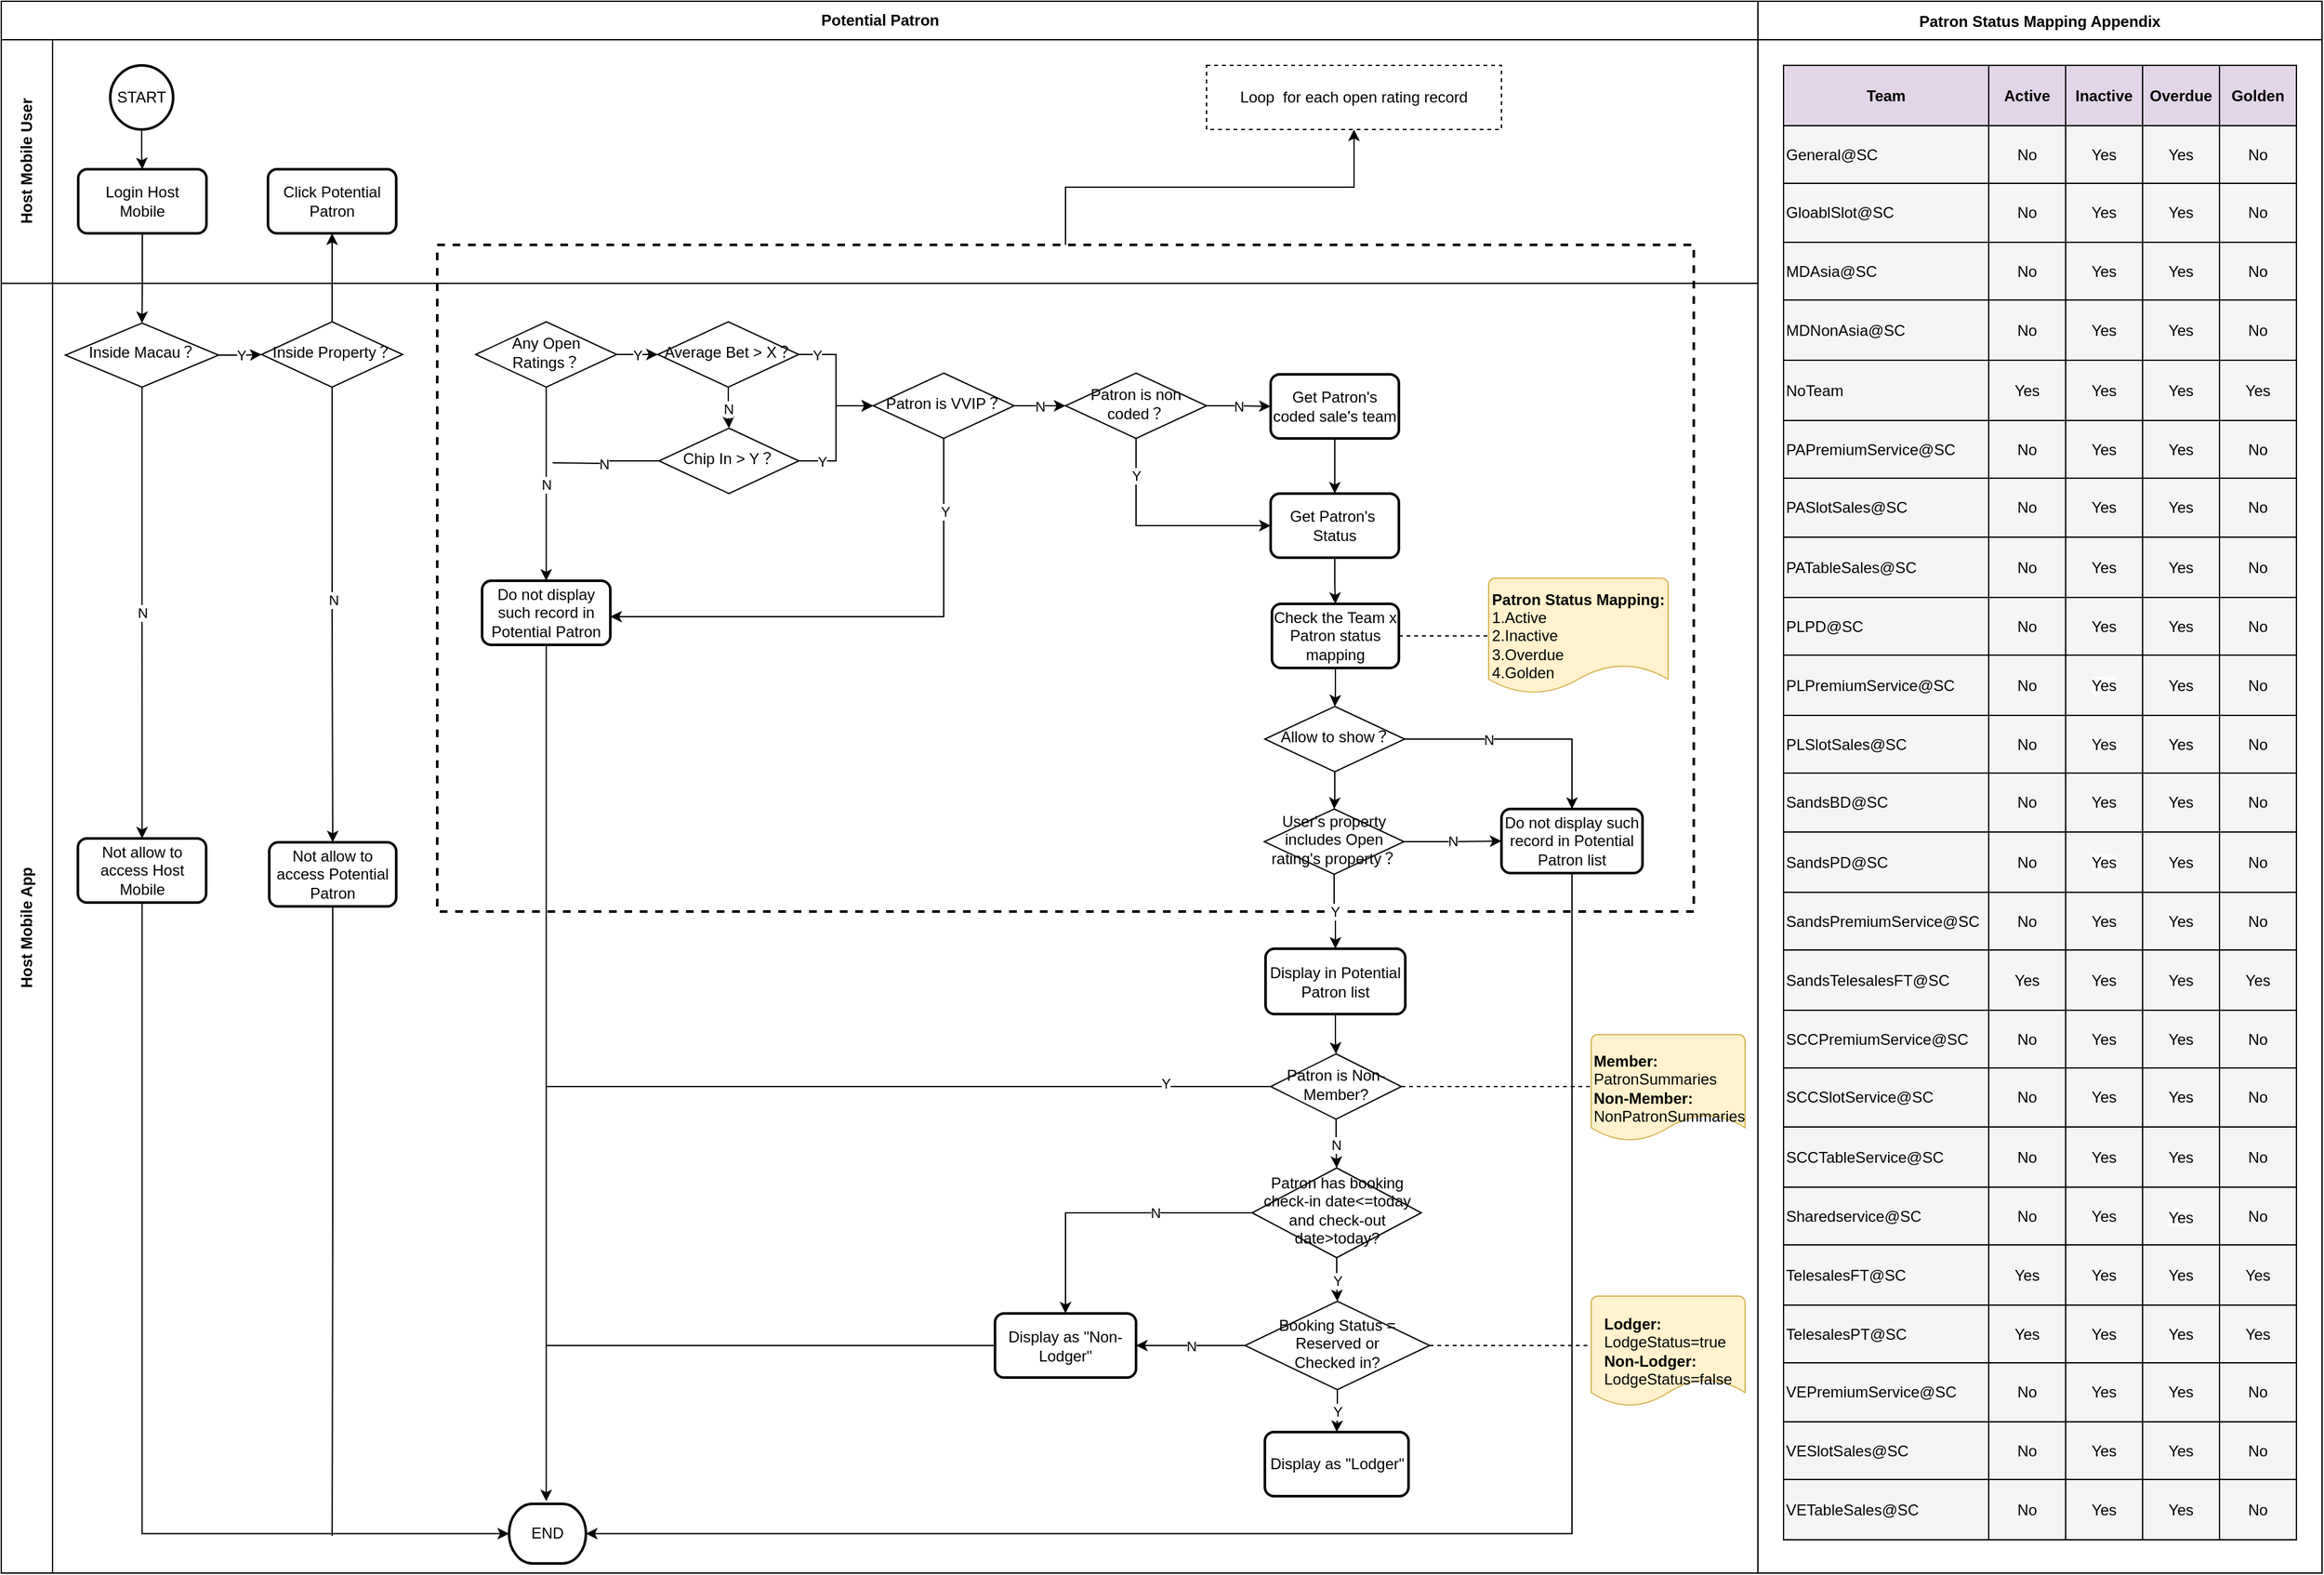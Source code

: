 <mxfile version="21.2.1" type="github">
  <diagram id="C5RBs43oDa-KdzZeNtuy" name="Page-1">
    <mxGraphModel dx="3049" dy="1051" grid="1" gridSize="10" guides="1" tooltips="1" connect="1" arrows="1" fold="1" page="1" pageScale="1" pageWidth="827" pageHeight="1169" math="0" shadow="0">
      <root>
        <mxCell id="WIyWlLk6GJQsqaUBKTNV-0" />
        <mxCell id="WIyWlLk6GJQsqaUBKTNV-1" parent="WIyWlLk6GJQsqaUBKTNV-0" />
        <mxCell id="klwGeNsfM9cUBa_eAm7o-1" value="Potential Patron" style="swimlane;childLayout=stackLayout;resizeParent=1;resizeParentMax=0;horizontal=1;startSize=30;horizontalStack=0;html=1;direction=east;" vertex="1" parent="WIyWlLk6GJQsqaUBKTNV-1">
          <mxGeometry x="-80" y="650" width="1370" height="1226" as="geometry" />
        </mxCell>
        <mxCell id="klwGeNsfM9cUBa_eAm7o-2" value="Host Mobile User" style="swimlane;startSize=40;horizontal=0;html=1;" vertex="1" parent="klwGeNsfM9cUBa_eAm7o-1">
          <mxGeometry y="30" width="1370" height="190" as="geometry" />
        </mxCell>
        <mxCell id="klwGeNsfM9cUBa_eAm7o-10" value="" style="edgeStyle=orthogonalEdgeStyle;rounded=0;orthogonalLoop=1;jettySize=auto;html=1;" edge="1" parent="klwGeNsfM9cUBa_eAm7o-2" source="klwGeNsfM9cUBa_eAm7o-5" target="klwGeNsfM9cUBa_eAm7o-6">
          <mxGeometry relative="1" as="geometry" />
        </mxCell>
        <mxCell id="klwGeNsfM9cUBa_eAm7o-5" value="START" style="strokeWidth=2;html=1;shape=mxgraph.flowchart.start_2;whiteSpace=wrap;" vertex="1" parent="klwGeNsfM9cUBa_eAm7o-2">
          <mxGeometry x="85" y="20" width="49" height="50" as="geometry" />
        </mxCell>
        <mxCell id="klwGeNsfM9cUBa_eAm7o-6" value="Login Host &lt;br&gt;Mobile" style="rounded=1;whiteSpace=wrap;html=1;absoluteArcSize=1;arcSize=14;strokeWidth=2;" vertex="1" parent="klwGeNsfM9cUBa_eAm7o-2">
          <mxGeometry x="60" y="101" width="100" height="50" as="geometry" />
        </mxCell>
        <mxCell id="klwGeNsfM9cUBa_eAm7o-15" value="Click Potential Patron" style="rounded=1;whiteSpace=wrap;html=1;absoluteArcSize=1;arcSize=14;strokeWidth=2;" vertex="1" parent="klwGeNsfM9cUBa_eAm7o-2">
          <mxGeometry x="208" y="101" width="100" height="50" as="geometry" />
        </mxCell>
        <mxCell id="klwGeNsfM9cUBa_eAm7o-104" value="Loop&amp;nbsp; for each open rating record" style="rounded=0;whiteSpace=wrap;html=1;dashed=1;" vertex="1" parent="klwGeNsfM9cUBa_eAm7o-2">
          <mxGeometry x="940" y="20" width="230" height="50" as="geometry" />
        </mxCell>
        <mxCell id="klwGeNsfM9cUBa_eAm7o-17" value="" style="edgeStyle=orthogonalEdgeStyle;rounded=0;orthogonalLoop=1;jettySize=auto;html=1;" edge="1" parent="klwGeNsfM9cUBa_eAm7o-1" source="klwGeNsfM9cUBa_eAm7o-6" target="WIyWlLk6GJQsqaUBKTNV-6">
          <mxGeometry relative="1" as="geometry" />
        </mxCell>
        <mxCell id="klwGeNsfM9cUBa_eAm7o-19" value="" style="edgeStyle=orthogonalEdgeStyle;rounded=0;orthogonalLoop=1;jettySize=auto;html=1;" edge="1" parent="klwGeNsfM9cUBa_eAm7o-1" source="klwGeNsfM9cUBa_eAm7o-16" target="klwGeNsfM9cUBa_eAm7o-15">
          <mxGeometry relative="1" as="geometry" />
        </mxCell>
        <mxCell id="klwGeNsfM9cUBa_eAm7o-105" value="" style="edgeStyle=orthogonalEdgeStyle;rounded=0;orthogonalLoop=1;jettySize=auto;html=1;" edge="1" parent="klwGeNsfM9cUBa_eAm7o-1" source="klwGeNsfM9cUBa_eAm7o-66" target="klwGeNsfM9cUBa_eAm7o-104">
          <mxGeometry relative="1" as="geometry" />
        </mxCell>
        <mxCell id="klwGeNsfM9cUBa_eAm7o-3" value="Host Mobile App" style="swimlane;startSize=40;horizontal=0;html=1;" vertex="1" parent="klwGeNsfM9cUBa_eAm7o-1">
          <mxGeometry y="220" width="1370" height="1006" as="geometry" />
        </mxCell>
        <mxCell id="klwGeNsfM9cUBa_eAm7o-66" value="" style="verticalLabelPosition=bottom;verticalAlign=top;html=1;shape=mxgraph.basic.rect;fillColor2=none;strokeWidth=2;size=20;indent=5;dashed=1;fillColor=none;" vertex="1" parent="klwGeNsfM9cUBa_eAm7o-3">
          <mxGeometry x="340" y="-30" width="980" height="520" as="geometry" />
        </mxCell>
        <mxCell id="klwGeNsfM9cUBa_eAm7o-21" value="Y" style="edgeStyle=orthogonalEdgeStyle;rounded=0;orthogonalLoop=1;jettySize=auto;html=1;" edge="1" parent="klwGeNsfM9cUBa_eAm7o-3" source="WIyWlLk6GJQsqaUBKTNV-6" target="klwGeNsfM9cUBa_eAm7o-16">
          <mxGeometry relative="1" as="geometry" />
        </mxCell>
        <mxCell id="klwGeNsfM9cUBa_eAm7o-26" value="N" style="edgeStyle=orthogonalEdgeStyle;rounded=0;orthogonalLoop=1;jettySize=auto;html=1;" edge="1" parent="klwGeNsfM9cUBa_eAm7o-3" source="WIyWlLk6GJQsqaUBKTNV-6" target="klwGeNsfM9cUBa_eAm7o-22">
          <mxGeometry relative="1" as="geometry" />
        </mxCell>
        <mxCell id="WIyWlLk6GJQsqaUBKTNV-6" value="Inside Macau？" style="rhombus;whiteSpace=wrap;html=1;shadow=0;fontFamily=Helvetica;fontSize=12;align=center;strokeWidth=1;spacing=6;spacingTop=-4;" parent="klwGeNsfM9cUBa_eAm7o-3" vertex="1">
          <mxGeometry x="50" y="31" width="119.5" height="50" as="geometry" />
        </mxCell>
        <mxCell id="klwGeNsfM9cUBa_eAm7o-27" value="" style="edgeStyle=orthogonalEdgeStyle;rounded=0;orthogonalLoop=1;jettySize=auto;html=1;" edge="1" parent="klwGeNsfM9cUBa_eAm7o-3" source="klwGeNsfM9cUBa_eAm7o-16" target="klwGeNsfM9cUBa_eAm7o-23">
          <mxGeometry relative="1" as="geometry" />
        </mxCell>
        <mxCell id="klwGeNsfM9cUBa_eAm7o-28" value="N" style="edgeLabel;html=1;align=center;verticalAlign=middle;resizable=0;points=[];" vertex="1" connectable="0" parent="klwGeNsfM9cUBa_eAm7o-27">
          <mxGeometry x="-0.067" y="1" relative="1" as="geometry">
            <mxPoint as="offset" />
          </mxGeometry>
        </mxCell>
        <mxCell id="klwGeNsfM9cUBa_eAm7o-16" value="Inside Property？" style="rhombus;whiteSpace=wrap;html=1;shadow=0;fontFamily=Helvetica;fontSize=12;align=center;strokeWidth=1;spacing=6;spacingTop=-4;" vertex="1" parent="klwGeNsfM9cUBa_eAm7o-3">
          <mxGeometry x="203" y="30" width="110" height="51" as="geometry" />
        </mxCell>
        <mxCell id="klwGeNsfM9cUBa_eAm7o-100" style="edgeStyle=orthogonalEdgeStyle;rounded=0;orthogonalLoop=1;jettySize=auto;html=1;entryX=0;entryY=0.5;entryDx=0;entryDy=0;entryPerimeter=0;" edge="1" parent="klwGeNsfM9cUBa_eAm7o-3" source="klwGeNsfM9cUBa_eAm7o-22" target="klwGeNsfM9cUBa_eAm7o-89">
          <mxGeometry relative="1" as="geometry">
            <Array as="points">
              <mxPoint x="110" y="975" />
            </Array>
          </mxGeometry>
        </mxCell>
        <mxCell id="klwGeNsfM9cUBa_eAm7o-22" value="Not allow to access Host Mobile" style="rounded=1;whiteSpace=wrap;html=1;absoluteArcSize=1;arcSize=14;strokeWidth=2;" vertex="1" parent="klwGeNsfM9cUBa_eAm7o-3">
          <mxGeometry x="59.75" y="433" width="100" height="50" as="geometry" />
        </mxCell>
        <mxCell id="klwGeNsfM9cUBa_eAm7o-102" value="" style="edgeStyle=orthogonalEdgeStyle;rounded=0;orthogonalLoop=1;jettySize=auto;html=1;endArrow=none;endFill=0;" edge="1" parent="klwGeNsfM9cUBa_eAm7o-3" source="klwGeNsfM9cUBa_eAm7o-23">
          <mxGeometry relative="1" as="geometry">
            <mxPoint x="258.053" y="977" as="targetPoint" />
          </mxGeometry>
        </mxCell>
        <mxCell id="klwGeNsfM9cUBa_eAm7o-23" value="Not allow to access Potential Patron" style="rounded=1;whiteSpace=wrap;html=1;absoluteArcSize=1;arcSize=14;strokeWidth=2;" vertex="1" parent="klwGeNsfM9cUBa_eAm7o-3">
          <mxGeometry x="209" y="436" width="99" height="50" as="geometry" />
        </mxCell>
        <mxCell id="klwGeNsfM9cUBa_eAm7o-34" value="Y" style="edgeStyle=orthogonalEdgeStyle;rounded=0;orthogonalLoop=1;jettySize=auto;html=1;" edge="1" parent="klwGeNsfM9cUBa_eAm7o-3" source="klwGeNsfM9cUBa_eAm7o-31" target="klwGeNsfM9cUBa_eAm7o-32">
          <mxGeometry relative="1" as="geometry" />
        </mxCell>
        <mxCell id="klwGeNsfM9cUBa_eAm7o-37" value="N" style="edgeStyle=orthogonalEdgeStyle;rounded=0;orthogonalLoop=1;jettySize=auto;html=1;" edge="1" parent="klwGeNsfM9cUBa_eAm7o-3" source="klwGeNsfM9cUBa_eAm7o-31" target="klwGeNsfM9cUBa_eAm7o-36">
          <mxGeometry relative="1" as="geometry" />
        </mxCell>
        <mxCell id="klwGeNsfM9cUBa_eAm7o-31" value="Any Open Ratings？" style="rhombus;whiteSpace=wrap;html=1;shadow=0;fontFamily=Helvetica;fontSize=12;align=center;strokeWidth=1;spacing=6;spacingTop=-4;" vertex="1" parent="klwGeNsfM9cUBa_eAm7o-3">
          <mxGeometry x="370" y="30" width="110" height="51" as="geometry" />
        </mxCell>
        <mxCell id="klwGeNsfM9cUBa_eAm7o-35" value="N" style="edgeStyle=orthogonalEdgeStyle;rounded=0;orthogonalLoop=1;jettySize=auto;html=1;" edge="1" parent="klwGeNsfM9cUBa_eAm7o-3" source="klwGeNsfM9cUBa_eAm7o-32" target="klwGeNsfM9cUBa_eAm7o-33">
          <mxGeometry relative="1" as="geometry" />
        </mxCell>
        <mxCell id="klwGeNsfM9cUBa_eAm7o-47" value="" style="edgeStyle=orthogonalEdgeStyle;rounded=0;orthogonalLoop=1;jettySize=auto;html=1;" edge="1" parent="klwGeNsfM9cUBa_eAm7o-3" source="klwGeNsfM9cUBa_eAm7o-32" target="klwGeNsfM9cUBa_eAm7o-44">
          <mxGeometry relative="1" as="geometry" />
        </mxCell>
        <mxCell id="klwGeNsfM9cUBa_eAm7o-49" value="Y" style="edgeLabel;html=1;align=left;verticalAlign=middle;resizable=0;points=[];" vertex="1" connectable="0" parent="klwGeNsfM9cUBa_eAm7o-47">
          <mxGeometry x="-0.513" y="-2" relative="1" as="geometry">
            <mxPoint x="-15" y="-2" as="offset" />
          </mxGeometry>
        </mxCell>
        <mxCell id="klwGeNsfM9cUBa_eAm7o-32" value="Average Bet &amp;gt; X？" style="rhombus;whiteSpace=wrap;html=1;shadow=0;fontFamily=Helvetica;fontSize=12;align=center;strokeWidth=1;spacing=6;spacingTop=-4;" vertex="1" parent="klwGeNsfM9cUBa_eAm7o-3">
          <mxGeometry x="512" y="30" width="110" height="51" as="geometry" />
        </mxCell>
        <mxCell id="klwGeNsfM9cUBa_eAm7o-42" value="" style="edgeStyle=orthogonalEdgeStyle;rounded=0;orthogonalLoop=1;jettySize=auto;html=1;endArrow=none;endFill=0;" edge="1" parent="klwGeNsfM9cUBa_eAm7o-3" source="klwGeNsfM9cUBa_eAm7o-33">
          <mxGeometry relative="1" as="geometry">
            <mxPoint x="430" y="140" as="targetPoint" />
          </mxGeometry>
        </mxCell>
        <mxCell id="klwGeNsfM9cUBa_eAm7o-43" value="N" style="edgeLabel;html=1;align=center;verticalAlign=middle;resizable=0;points=[];" vertex="1" connectable="0" parent="klwGeNsfM9cUBa_eAm7o-42">
          <mxGeometry x="0.062" relative="1" as="geometry">
            <mxPoint as="offset" />
          </mxGeometry>
        </mxCell>
        <mxCell id="klwGeNsfM9cUBa_eAm7o-48" value="Y" style="edgeStyle=orthogonalEdgeStyle;rounded=0;orthogonalLoop=1;jettySize=auto;html=1;" edge="1" parent="klwGeNsfM9cUBa_eAm7o-3" source="klwGeNsfM9cUBa_eAm7o-33" target="klwGeNsfM9cUBa_eAm7o-44">
          <mxGeometry x="-0.644" relative="1" as="geometry">
            <mxPoint as="offset" />
          </mxGeometry>
        </mxCell>
        <mxCell id="klwGeNsfM9cUBa_eAm7o-33" value="Chip In &amp;gt; Y？" style="rhombus;whiteSpace=wrap;html=1;shadow=0;fontFamily=Helvetica;fontSize=12;align=center;strokeWidth=1;spacing=6;spacingTop=-4;" vertex="1" parent="klwGeNsfM9cUBa_eAm7o-3">
          <mxGeometry x="513" y="113" width="109" height="51" as="geometry" />
        </mxCell>
        <mxCell id="klwGeNsfM9cUBa_eAm7o-93" value="" style="edgeStyle=orthogonalEdgeStyle;rounded=0;orthogonalLoop=1;jettySize=auto;html=1;" edge="1" parent="klwGeNsfM9cUBa_eAm7o-3" source="klwGeNsfM9cUBa_eAm7o-36">
          <mxGeometry relative="1" as="geometry">
            <mxPoint x="425" y="950" as="targetPoint" />
          </mxGeometry>
        </mxCell>
        <mxCell id="klwGeNsfM9cUBa_eAm7o-36" value="Do not display such record in Potential Patron" style="rounded=1;whiteSpace=wrap;html=1;absoluteArcSize=1;arcSize=14;strokeWidth=2;" vertex="1" parent="klwGeNsfM9cUBa_eAm7o-3">
          <mxGeometry x="375" y="232" width="100" height="50" as="geometry" />
        </mxCell>
        <mxCell id="klwGeNsfM9cUBa_eAm7o-51" value="N" style="edgeStyle=orthogonalEdgeStyle;rounded=0;orthogonalLoop=1;jettySize=auto;html=1;" edge="1" parent="klwGeNsfM9cUBa_eAm7o-3" source="klwGeNsfM9cUBa_eAm7o-44" target="klwGeNsfM9cUBa_eAm7o-50">
          <mxGeometry relative="1" as="geometry">
            <Array as="points">
              <mxPoint x="810" y="96" />
              <mxPoint x="810" y="96" />
            </Array>
          </mxGeometry>
        </mxCell>
        <mxCell id="klwGeNsfM9cUBa_eAm7o-68" style="edgeStyle=orthogonalEdgeStyle;rounded=0;orthogonalLoop=1;jettySize=auto;html=1;" edge="1" parent="klwGeNsfM9cUBa_eAm7o-3" source="klwGeNsfM9cUBa_eAm7o-44" target="klwGeNsfM9cUBa_eAm7o-36">
          <mxGeometry relative="1" as="geometry">
            <Array as="points">
              <mxPoint x="735" y="260" />
            </Array>
          </mxGeometry>
        </mxCell>
        <mxCell id="klwGeNsfM9cUBa_eAm7o-70" value="Y" style="edgeLabel;html=1;align=center;verticalAlign=middle;resizable=0;points=[];" vertex="1" connectable="0" parent="klwGeNsfM9cUBa_eAm7o-68">
          <mxGeometry x="-0.714" y="1" relative="1" as="geometry">
            <mxPoint as="offset" />
          </mxGeometry>
        </mxCell>
        <mxCell id="klwGeNsfM9cUBa_eAm7o-44" value="Patron is VVIP？" style="rhombus;whiteSpace=wrap;html=1;shadow=0;fontFamily=Helvetica;fontSize=12;align=center;strokeWidth=1;spacing=6;spacingTop=-4;" vertex="1" parent="klwGeNsfM9cUBa_eAm7o-3">
          <mxGeometry x="680" y="70" width="110" height="51" as="geometry" />
        </mxCell>
        <mxCell id="klwGeNsfM9cUBa_eAm7o-56" value="N" style="edgeStyle=orthogonalEdgeStyle;rounded=0;orthogonalLoop=1;jettySize=auto;html=1;" edge="1" parent="klwGeNsfM9cUBa_eAm7o-3" source="klwGeNsfM9cUBa_eAm7o-50" target="klwGeNsfM9cUBa_eAm7o-52">
          <mxGeometry relative="1" as="geometry" />
        </mxCell>
        <mxCell id="klwGeNsfM9cUBa_eAm7o-71" value="Y" style="edgeStyle=orthogonalEdgeStyle;rounded=0;orthogonalLoop=1;jettySize=auto;html=1;entryX=0;entryY=0.5;entryDx=0;entryDy=0;" edge="1" parent="klwGeNsfM9cUBa_eAm7o-3" source="klwGeNsfM9cUBa_eAm7o-50" target="klwGeNsfM9cUBa_eAm7o-53">
          <mxGeometry x="-0.665" relative="1" as="geometry">
            <Array as="points">
              <mxPoint x="885" y="189" />
            </Array>
            <mxPoint as="offset" />
          </mxGeometry>
        </mxCell>
        <mxCell id="klwGeNsfM9cUBa_eAm7o-50" value="Patron is non coded？" style="rhombus;whiteSpace=wrap;html=1;shadow=0;fontFamily=Helvetica;fontSize=12;align=center;strokeWidth=1;spacing=6;spacingTop=-4;" vertex="1" parent="klwGeNsfM9cUBa_eAm7o-3">
          <mxGeometry x="830" y="70" width="110" height="51" as="geometry" />
        </mxCell>
        <mxCell id="klwGeNsfM9cUBa_eAm7o-57" value="" style="edgeStyle=orthogonalEdgeStyle;rounded=0;orthogonalLoop=1;jettySize=auto;html=1;" edge="1" parent="klwGeNsfM9cUBa_eAm7o-3" source="klwGeNsfM9cUBa_eAm7o-52" target="klwGeNsfM9cUBa_eAm7o-53">
          <mxGeometry relative="1" as="geometry" />
        </mxCell>
        <mxCell id="klwGeNsfM9cUBa_eAm7o-52" value="Get Patron&#39;s coded sale&#39;s team" style="rounded=1;whiteSpace=wrap;html=1;absoluteArcSize=1;arcSize=14;strokeWidth=2;" vertex="1" parent="klwGeNsfM9cUBa_eAm7o-3">
          <mxGeometry x="990" y="71" width="100" height="50" as="geometry" />
        </mxCell>
        <mxCell id="klwGeNsfM9cUBa_eAm7o-58" value="" style="edgeStyle=orthogonalEdgeStyle;rounded=0;orthogonalLoop=1;jettySize=auto;html=1;" edge="1" parent="klwGeNsfM9cUBa_eAm7o-3" source="klwGeNsfM9cUBa_eAm7o-53" target="klwGeNsfM9cUBa_eAm7o-54">
          <mxGeometry relative="1" as="geometry" />
        </mxCell>
        <mxCell id="klwGeNsfM9cUBa_eAm7o-53" value="Get Patron&#39;s&amp;nbsp; Status" style="rounded=1;whiteSpace=wrap;html=1;absoluteArcSize=1;arcSize=14;strokeWidth=2;" vertex="1" parent="klwGeNsfM9cUBa_eAm7o-3">
          <mxGeometry x="990" y="164" width="100" height="50" as="geometry" />
        </mxCell>
        <mxCell id="klwGeNsfM9cUBa_eAm7o-61" value="" style="edgeStyle=orthogonalEdgeStyle;rounded=0;orthogonalLoop=1;jettySize=auto;html=1;" edge="1" parent="klwGeNsfM9cUBa_eAm7o-3" source="klwGeNsfM9cUBa_eAm7o-54" target="klwGeNsfM9cUBa_eAm7o-59">
          <mxGeometry relative="1" as="geometry" />
        </mxCell>
        <mxCell id="klwGeNsfM9cUBa_eAm7o-177" value="" style="edgeStyle=orthogonalEdgeStyle;rounded=0;orthogonalLoop=1;jettySize=auto;html=1;endArrow=none;endFill=0;dashed=1;" edge="1" parent="klwGeNsfM9cUBa_eAm7o-3" source="klwGeNsfM9cUBa_eAm7o-54" target="klwGeNsfM9cUBa_eAm7o-176">
          <mxGeometry relative="1" as="geometry" />
        </mxCell>
        <mxCell id="klwGeNsfM9cUBa_eAm7o-54" value="Check the Team x Patron status mapping" style="rounded=1;whiteSpace=wrap;html=1;absoluteArcSize=1;arcSize=14;strokeWidth=2;" vertex="1" parent="klwGeNsfM9cUBa_eAm7o-3">
          <mxGeometry x="991" y="250" width="99" height="50" as="geometry" />
        </mxCell>
        <mxCell id="klwGeNsfM9cUBa_eAm7o-62" value="" style="edgeStyle=orthogonalEdgeStyle;rounded=0;orthogonalLoop=1;jettySize=auto;html=1;" edge="1" parent="klwGeNsfM9cUBa_eAm7o-3" source="klwGeNsfM9cUBa_eAm7o-59" target="klwGeNsfM9cUBa_eAm7o-60">
          <mxGeometry relative="1" as="geometry" />
        </mxCell>
        <mxCell id="klwGeNsfM9cUBa_eAm7o-64" value="N" style="edgeStyle=orthogonalEdgeStyle;rounded=0;orthogonalLoop=1;jettySize=auto;html=1;" edge="1" parent="klwGeNsfM9cUBa_eAm7o-3" source="klwGeNsfM9cUBa_eAm7o-59" target="klwGeNsfM9cUBa_eAm7o-63">
          <mxGeometry x="-0.292" relative="1" as="geometry">
            <mxPoint as="offset" />
          </mxGeometry>
        </mxCell>
        <mxCell id="klwGeNsfM9cUBa_eAm7o-59" value="Allow to show？" style="rhombus;whiteSpace=wrap;html=1;shadow=0;fontFamily=Helvetica;fontSize=12;align=center;strokeWidth=1;spacing=6;spacingTop=-4;" vertex="1" parent="klwGeNsfM9cUBa_eAm7o-3">
          <mxGeometry x="985.5" y="330" width="109" height="51" as="geometry" />
        </mxCell>
        <mxCell id="klwGeNsfM9cUBa_eAm7o-65" value="N" style="edgeStyle=orthogonalEdgeStyle;rounded=0;orthogonalLoop=1;jettySize=auto;html=1;" edge="1" parent="klwGeNsfM9cUBa_eAm7o-3" source="klwGeNsfM9cUBa_eAm7o-60" target="klwGeNsfM9cUBa_eAm7o-63">
          <mxGeometry relative="1" as="geometry" />
        </mxCell>
        <mxCell id="klwGeNsfM9cUBa_eAm7o-84" value="Y" style="edgeStyle=orthogonalEdgeStyle;rounded=0;orthogonalLoop=1;jettySize=auto;html=1;" edge="1" parent="klwGeNsfM9cUBa_eAm7o-3" source="klwGeNsfM9cUBa_eAm7o-60" target="klwGeNsfM9cUBa_eAm7o-72">
          <mxGeometry relative="1" as="geometry" />
        </mxCell>
        <mxCell id="klwGeNsfM9cUBa_eAm7o-60" value="User&#39;s property includes Open rating&#39;s property？" style="rhombus;whiteSpace=wrap;html=1;shadow=0;fontFamily=Helvetica;fontSize=12;align=center;strokeWidth=1;spacing=6;spacingTop=-4;" vertex="1" parent="klwGeNsfM9cUBa_eAm7o-3">
          <mxGeometry x="985" y="410" width="109" height="51" as="geometry" />
        </mxCell>
        <mxCell id="klwGeNsfM9cUBa_eAm7o-63" value="Do not display such record in Potential Patron list" style="rounded=1;whiteSpace=wrap;html=1;absoluteArcSize=1;arcSize=14;strokeWidth=2;" vertex="1" parent="klwGeNsfM9cUBa_eAm7o-3">
          <mxGeometry x="1170" y="410" width="110" height="50" as="geometry" />
        </mxCell>
        <mxCell id="klwGeNsfM9cUBa_eAm7o-81" value="" style="edgeStyle=orthogonalEdgeStyle;rounded=0;orthogonalLoop=1;jettySize=auto;html=1;" edge="1" parent="klwGeNsfM9cUBa_eAm7o-3" source="klwGeNsfM9cUBa_eAm7o-72" target="klwGeNsfM9cUBa_eAm7o-73">
          <mxGeometry relative="1" as="geometry" />
        </mxCell>
        <mxCell id="klwGeNsfM9cUBa_eAm7o-72" value="Display in Potential Patron list" style="rounded=1;whiteSpace=wrap;html=1;absoluteArcSize=1;arcSize=14;strokeWidth=2;" vertex="1" parent="klwGeNsfM9cUBa_eAm7o-3">
          <mxGeometry x="986" y="519" width="109" height="51" as="geometry" />
        </mxCell>
        <mxCell id="klwGeNsfM9cUBa_eAm7o-82" value="N" style="edgeStyle=orthogonalEdgeStyle;rounded=0;orthogonalLoop=1;jettySize=auto;html=1;" edge="1" parent="klwGeNsfM9cUBa_eAm7o-3" source="klwGeNsfM9cUBa_eAm7o-73" target="klwGeNsfM9cUBa_eAm7o-74">
          <mxGeometry relative="1" as="geometry" />
        </mxCell>
        <mxCell id="klwGeNsfM9cUBa_eAm7o-96" value="" style="edgeStyle=orthogonalEdgeStyle;rounded=0;orthogonalLoop=1;jettySize=auto;html=1;endArrow=none;endFill=0;" edge="1" parent="klwGeNsfM9cUBa_eAm7o-3" source="klwGeNsfM9cUBa_eAm7o-73">
          <mxGeometry relative="1" as="geometry">
            <mxPoint x="425" y="626.5" as="targetPoint" />
          </mxGeometry>
        </mxCell>
        <mxCell id="klwGeNsfM9cUBa_eAm7o-97" value="Y" style="edgeLabel;html=1;align=center;verticalAlign=middle;resizable=0;points=[];" vertex="1" connectable="0" parent="klwGeNsfM9cUBa_eAm7o-96">
          <mxGeometry x="-0.709" y="-3" relative="1" as="geometry">
            <mxPoint as="offset" />
          </mxGeometry>
        </mxCell>
        <mxCell id="klwGeNsfM9cUBa_eAm7o-173" value="" style="edgeStyle=orthogonalEdgeStyle;rounded=0;orthogonalLoop=1;jettySize=auto;html=1;endArrow=none;endFill=0;dashed=1;" edge="1" parent="klwGeNsfM9cUBa_eAm7o-3" source="klwGeNsfM9cUBa_eAm7o-73">
          <mxGeometry relative="1" as="geometry">
            <mxPoint x="1240" y="626.5" as="targetPoint" />
          </mxGeometry>
        </mxCell>
        <mxCell id="klwGeNsfM9cUBa_eAm7o-73" value="Patron is Non-Member?" style="rhombus;whiteSpace=wrap;html=1;shadow=0;fontFamily=Helvetica;fontSize=12;align=center;strokeWidth=1;spacing=6;spacingTop=-4;" vertex="1" parent="klwGeNsfM9cUBa_eAm7o-3">
          <mxGeometry x="990" y="601" width="102" height="51" as="geometry" />
        </mxCell>
        <mxCell id="klwGeNsfM9cUBa_eAm7o-83" value="Y" style="edgeStyle=orthogonalEdgeStyle;rounded=0;orthogonalLoop=1;jettySize=auto;html=1;" edge="1" parent="klwGeNsfM9cUBa_eAm7o-3" source="klwGeNsfM9cUBa_eAm7o-74" target="klwGeNsfM9cUBa_eAm7o-75">
          <mxGeometry relative="1" as="geometry" />
        </mxCell>
        <mxCell id="klwGeNsfM9cUBa_eAm7o-88" value="N" style="edgeStyle=orthogonalEdgeStyle;rounded=0;orthogonalLoop=1;jettySize=auto;html=1;" edge="1" parent="klwGeNsfM9cUBa_eAm7o-3" source="klwGeNsfM9cUBa_eAm7o-74" target="klwGeNsfM9cUBa_eAm7o-77">
          <mxGeometry x="-0.326" relative="1" as="geometry">
            <mxPoint as="offset" />
          </mxGeometry>
        </mxCell>
        <mxCell id="klwGeNsfM9cUBa_eAm7o-74" value="Patron has booking check-in date&amp;lt;=today and check-out date&amp;gt;today?" style="rhombus;whiteSpace=wrap;html=1;shadow=0;fontFamily=Helvetica;fontSize=12;align=center;strokeWidth=1;spacing=6;spacingTop=-4;" vertex="1" parent="klwGeNsfM9cUBa_eAm7o-3">
          <mxGeometry x="975.5" y="690" width="132" height="70" as="geometry" />
        </mxCell>
        <mxCell id="klwGeNsfM9cUBa_eAm7o-85" value="Y" style="edgeStyle=orthogonalEdgeStyle;rounded=0;orthogonalLoop=1;jettySize=auto;html=1;" edge="1" parent="klwGeNsfM9cUBa_eAm7o-3" source="klwGeNsfM9cUBa_eAm7o-75" target="klwGeNsfM9cUBa_eAm7o-76">
          <mxGeometry relative="1" as="geometry" />
        </mxCell>
        <mxCell id="klwGeNsfM9cUBa_eAm7o-87" value="N" style="edgeStyle=orthogonalEdgeStyle;rounded=0;orthogonalLoop=1;jettySize=auto;html=1;" edge="1" parent="klwGeNsfM9cUBa_eAm7o-3" source="klwGeNsfM9cUBa_eAm7o-75" target="klwGeNsfM9cUBa_eAm7o-77">
          <mxGeometry relative="1" as="geometry" />
        </mxCell>
        <mxCell id="klwGeNsfM9cUBa_eAm7o-175" value="" style="edgeStyle=orthogonalEdgeStyle;rounded=0;orthogonalLoop=1;jettySize=auto;html=1;dashed=1;endArrow=none;endFill=0;" edge="1" parent="klwGeNsfM9cUBa_eAm7o-3" source="klwGeNsfM9cUBa_eAm7o-75">
          <mxGeometry relative="1" as="geometry">
            <mxPoint x="1240" y="828.5" as="targetPoint" />
          </mxGeometry>
        </mxCell>
        <mxCell id="klwGeNsfM9cUBa_eAm7o-75" value="Booking Status = Reserved or &lt;br&gt;Checked in?" style="rhombus;whiteSpace=wrap;html=1;shadow=0;fontFamily=Helvetica;fontSize=12;align=center;strokeWidth=1;spacing=6;spacingTop=-4;" vertex="1" parent="klwGeNsfM9cUBa_eAm7o-3">
          <mxGeometry x="970" y="794" width="144" height="69" as="geometry" />
        </mxCell>
        <mxCell id="klwGeNsfM9cUBa_eAm7o-76" value="Display as &quot;Lodger&quot;" style="rounded=1;whiteSpace=wrap;html=1;absoluteArcSize=1;arcSize=14;strokeWidth=2;" vertex="1" parent="klwGeNsfM9cUBa_eAm7o-3">
          <mxGeometry x="985.5" y="896" width="112" height="50" as="geometry" />
        </mxCell>
        <mxCell id="klwGeNsfM9cUBa_eAm7o-99" value="" style="edgeStyle=orthogonalEdgeStyle;rounded=0;orthogonalLoop=1;jettySize=auto;html=1;endArrow=none;endFill=0;" edge="1" parent="klwGeNsfM9cUBa_eAm7o-3" source="klwGeNsfM9cUBa_eAm7o-77">
          <mxGeometry relative="1" as="geometry">
            <mxPoint x="425" y="828.5" as="targetPoint" />
          </mxGeometry>
        </mxCell>
        <mxCell id="klwGeNsfM9cUBa_eAm7o-77" value="Display as &quot;Non-Lodger&quot;" style="rounded=1;whiteSpace=wrap;html=1;absoluteArcSize=1;arcSize=14;strokeWidth=2;" vertex="1" parent="klwGeNsfM9cUBa_eAm7o-3">
          <mxGeometry x="775" y="803.5" width="110" height="50" as="geometry" />
        </mxCell>
        <mxCell id="klwGeNsfM9cUBa_eAm7o-89" value="END" style="strokeWidth=2;html=1;shape=mxgraph.flowchart.terminator;whiteSpace=wrap;" vertex="1" parent="klwGeNsfM9cUBa_eAm7o-3">
          <mxGeometry x="396" y="952" width="60" height="46.5" as="geometry" />
        </mxCell>
        <mxCell id="klwGeNsfM9cUBa_eAm7o-94" value="" style="edgeStyle=orthogonalEdgeStyle;rounded=0;orthogonalLoop=1;jettySize=auto;html=1;entryX=1;entryY=0.5;entryDx=0;entryDy=0;entryPerimeter=0;" edge="1" parent="klwGeNsfM9cUBa_eAm7o-3" source="klwGeNsfM9cUBa_eAm7o-63" target="klwGeNsfM9cUBa_eAm7o-89">
          <mxGeometry relative="1" as="geometry">
            <mxPoint x="1145" y="1340" as="sourcePoint" />
            <mxPoint x="460" y="976" as="targetPoint" />
            <Array as="points">
              <mxPoint x="1225" y="976" />
            </Array>
          </mxGeometry>
        </mxCell>
        <mxCell id="klwGeNsfM9cUBa_eAm7o-106" value="&lt;b&gt;Member:&lt;/b&gt; PatronSummaries&lt;br&gt;&lt;b&gt;Non-Member:&lt;/b&gt;&lt;br&gt;NonPatronSummaries" style="strokeWidth=1;html=1;shape=mxgraph.flowchart.document2;whiteSpace=wrap;size=0.25;fillColor=#fff2cc;strokeColor=#d6b656;align=left;" vertex="1" parent="klwGeNsfM9cUBa_eAm7o-3">
          <mxGeometry x="1240" y="586" width="120" height="83" as="geometry" />
        </mxCell>
        <mxCell id="klwGeNsfM9cUBa_eAm7o-107" value="&lt;div style=&quot;text-align: left;&quot;&gt;&lt;b style=&quot;background-color: initial;&quot;&gt;Lodger:&lt;/b&gt;&lt;/div&gt;&lt;div style=&quot;text-align: left;&quot;&gt;&lt;span style=&quot;background-color: initial;&quot;&gt;LodgeStatus=true&lt;/span&gt;&lt;/div&gt;&lt;b&gt;&lt;div style=&quot;text-align: left;&quot;&gt;&lt;b style=&quot;background-color: initial;&quot;&gt;Non-Lodger:&lt;/b&gt;&lt;/div&gt;&lt;/b&gt;&lt;div style=&quot;text-align: left;&quot;&gt;&lt;span style=&quot;background-color: initial;&quot;&gt;LodgeStatus=false&lt;/span&gt;&lt;/div&gt;" style="strokeWidth=1;html=1;shape=mxgraph.flowchart.document2;whiteSpace=wrap;size=0.25;fillColor=#fff2cc;strokeColor=#d6b656;" vertex="1" parent="klwGeNsfM9cUBa_eAm7o-3">
          <mxGeometry x="1240" y="790" width="120" height="86" as="geometry" />
        </mxCell>
        <mxCell id="klwGeNsfM9cUBa_eAm7o-176" value="&lt;div style=&quot;text-align: left;&quot;&gt;&lt;span style=&quot;background-color: initial;&quot;&gt;&lt;b&gt;Patron Status Mapping:&lt;/b&gt;&lt;/span&gt;&lt;/div&gt;&lt;div style=&quot;text-align: left;&quot;&gt;&lt;span style=&quot;background-color: initial;&quot;&gt;1.Active&lt;/span&gt;&lt;/div&gt;&lt;div style=&quot;text-align: left;&quot;&gt;&lt;span style=&quot;background-color: initial;&quot;&gt;2.Inactive&lt;/span&gt;&lt;/div&gt;&lt;div style=&quot;text-align: left;&quot;&gt;&lt;span style=&quot;background-color: initial;&quot;&gt;3.Overdue&lt;/span&gt;&lt;/div&gt;&lt;div style=&quot;text-align: left;&quot;&gt;&lt;span style=&quot;background-color: initial;&quot;&gt;4.Golden&lt;/span&gt;&lt;/div&gt;" style="strokeWidth=1;html=1;shape=mxgraph.flowchart.document2;whiteSpace=wrap;size=0.25;fillColor=#fff2cc;strokeColor=#d6b656;" vertex="1" parent="klwGeNsfM9cUBa_eAm7o-3">
          <mxGeometry x="1160" y="230" width="140" height="90" as="geometry" />
        </mxCell>
        <mxCell id="klwGeNsfM9cUBa_eAm7o-178" value="Patron Status Mapping Appendix" style="swimlane;startSize=30;" vertex="1" parent="WIyWlLk6GJQsqaUBKTNV-1">
          <mxGeometry x="1290" y="650" width="440" height="1226" as="geometry" />
        </mxCell>
        <mxCell id="klwGeNsfM9cUBa_eAm7o-235" value="" style="shape=table;startSize=0;container=1;collapsible=0;childLayout=tableLayout;swimlaneLine=1;fillColor=#f5f5f5;fontColor=#333333;strokeColor=#000000;" vertex="1" parent="klwGeNsfM9cUBa_eAm7o-178">
          <mxGeometry x="20" y="50" width="400" height="1150" as="geometry" />
        </mxCell>
        <mxCell id="klwGeNsfM9cUBa_eAm7o-236" value="" style="shape=tableRow;horizontal=0;startSize=0;swimlaneHead=0;swimlaneBody=0;strokeColor=inherit;top=0;left=0;bottom=0;right=0;collapsible=0;dropTarget=0;fillColor=none;points=[[0,0.5],[1,0.5]];portConstraint=eastwest;" vertex="1" parent="klwGeNsfM9cUBa_eAm7o-235">
          <mxGeometry width="400" height="47" as="geometry" />
        </mxCell>
        <mxCell id="klwGeNsfM9cUBa_eAm7o-686" value="&lt;b&gt;Team&lt;/b&gt;" style="shape=partialRectangle;html=1;whiteSpace=wrap;connectable=0;overflow=hidden;top=1;left=1;bottom=1;right=1;pointerEvents=1;fillColor=#e1d5e7;strokeColor=default;fillStyle=auto;strokeWidth=1;" vertex="1" parent="klwGeNsfM9cUBa_eAm7o-236">
          <mxGeometry width="160" height="47" as="geometry">
            <mxRectangle width="160" height="47" as="alternateBounds" />
          </mxGeometry>
        </mxCell>
        <mxCell id="klwGeNsfM9cUBa_eAm7o-657" value="&lt;b&gt;Active&lt;/b&gt;" style="shape=partialRectangle;html=1;whiteSpace=wrap;connectable=0;overflow=hidden;top=1;left=1;bottom=1;right=1;pointerEvents=1;fillColor=#e1d5e7;strokeColor=default;fillStyle=auto;strokeWidth=1;" vertex="1" parent="klwGeNsfM9cUBa_eAm7o-236">
          <mxGeometry x="160" width="60" height="47" as="geometry">
            <mxRectangle width="60" height="47" as="alternateBounds" />
          </mxGeometry>
        </mxCell>
        <mxCell id="klwGeNsfM9cUBa_eAm7o-632" value="&lt;b&gt;Inactive&lt;/b&gt;" style="shape=partialRectangle;html=1;whiteSpace=wrap;connectable=0;strokeColor=#000000;overflow=hidden;fillColor=#e1d5e7;top=1;left=1;bottom=1;right=1;pointerEvents=1;" vertex="1" parent="klwGeNsfM9cUBa_eAm7o-236">
          <mxGeometry x="220" width="60" height="47" as="geometry">
            <mxRectangle width="60" height="47" as="alternateBounds" />
          </mxGeometry>
        </mxCell>
        <mxCell id="klwGeNsfM9cUBa_eAm7o-237" value="&lt;b&gt;Overdue&lt;/b&gt;" style="shape=partialRectangle;html=1;whiteSpace=wrap;connectable=0;strokeColor=#000000;overflow=hidden;fillColor=#e1d5e7;top=1;left=1;bottom=1;right=1;pointerEvents=1;" vertex="1" parent="klwGeNsfM9cUBa_eAm7o-236">
          <mxGeometry x="280" width="60" height="47" as="geometry">
            <mxRectangle width="60" height="47" as="alternateBounds" />
          </mxGeometry>
        </mxCell>
        <mxCell id="klwGeNsfM9cUBa_eAm7o-238" value="&lt;b&gt;Golden&lt;/b&gt;" style="shape=partialRectangle;html=1;whiteSpace=wrap;connectable=0;strokeColor=#000000;overflow=hidden;fillColor=#e1d5e7;top=1;left=1;bottom=1;right=1;pointerEvents=1;" vertex="1" parent="klwGeNsfM9cUBa_eAm7o-236">
          <mxGeometry x="340" width="60" height="47" as="geometry">
            <mxRectangle width="60" height="47" as="alternateBounds" />
          </mxGeometry>
        </mxCell>
        <mxCell id="klwGeNsfM9cUBa_eAm7o-242" value="" style="shape=tableRow;horizontal=0;startSize=0;swimlaneHead=0;swimlaneBody=0;strokeColor=inherit;top=0;left=0;bottom=0;right=0;collapsible=0;dropTarget=0;fillColor=none;points=[[0,0.5],[1,0.5]];portConstraint=eastwest;" vertex="1" parent="klwGeNsfM9cUBa_eAm7o-235">
          <mxGeometry y="47" width="400" height="45" as="geometry" />
        </mxCell>
        <mxCell id="klwGeNsfM9cUBa_eAm7o-687" value="General@SC" style="shape=partialRectangle;html=1;whiteSpace=wrap;connectable=0;strokeColor=inherit;overflow=hidden;fillColor=none;top=0;left=0;bottom=0;right=0;pointerEvents=1;align=left;" vertex="1" parent="klwGeNsfM9cUBa_eAm7o-242">
          <mxGeometry width="160" height="45" as="geometry">
            <mxRectangle width="160" height="45" as="alternateBounds" />
          </mxGeometry>
        </mxCell>
        <mxCell id="klwGeNsfM9cUBa_eAm7o-658" value="No" style="shape=partialRectangle;html=1;whiteSpace=wrap;connectable=0;strokeColor=inherit;overflow=hidden;fillColor=none;top=0;left=0;bottom=0;right=0;pointerEvents=1;" vertex="1" parent="klwGeNsfM9cUBa_eAm7o-242">
          <mxGeometry x="160" width="60" height="45" as="geometry">
            <mxRectangle width="60" height="45" as="alternateBounds" />
          </mxGeometry>
        </mxCell>
        <mxCell id="klwGeNsfM9cUBa_eAm7o-633" value="Yes" style="shape=partialRectangle;html=1;whiteSpace=wrap;connectable=0;strokeColor=inherit;overflow=hidden;fillColor=none;top=0;left=0;bottom=0;right=0;pointerEvents=1;" vertex="1" parent="klwGeNsfM9cUBa_eAm7o-242">
          <mxGeometry x="220" width="60" height="45" as="geometry">
            <mxRectangle width="60" height="45" as="alternateBounds" />
          </mxGeometry>
        </mxCell>
        <mxCell id="klwGeNsfM9cUBa_eAm7o-243" value="Yes" style="shape=partialRectangle;html=1;whiteSpace=wrap;connectable=0;strokeColor=inherit;overflow=hidden;fillColor=none;top=0;left=0;bottom=0;right=0;pointerEvents=1;" vertex="1" parent="klwGeNsfM9cUBa_eAm7o-242">
          <mxGeometry x="280" width="60" height="45" as="geometry">
            <mxRectangle width="60" height="45" as="alternateBounds" />
          </mxGeometry>
        </mxCell>
        <mxCell id="klwGeNsfM9cUBa_eAm7o-244" value="No" style="shape=partialRectangle;html=1;whiteSpace=wrap;connectable=0;strokeColor=inherit;overflow=hidden;fillColor=none;top=0;left=0;bottom=0;right=0;pointerEvents=1;" vertex="1" parent="klwGeNsfM9cUBa_eAm7o-242">
          <mxGeometry x="340" width="60" height="45" as="geometry">
            <mxRectangle width="60" height="45" as="alternateBounds" />
          </mxGeometry>
        </mxCell>
        <mxCell id="klwGeNsfM9cUBa_eAm7o-248" value="" style="shape=tableRow;horizontal=0;startSize=0;swimlaneHead=0;swimlaneBody=0;strokeColor=inherit;top=0;left=0;bottom=0;right=0;collapsible=0;dropTarget=0;fillColor=none;points=[[0,0.5],[1,0.5]];portConstraint=eastwest;" vertex="1" parent="klwGeNsfM9cUBa_eAm7o-235">
          <mxGeometry y="92" width="400" height="46" as="geometry" />
        </mxCell>
        <mxCell id="klwGeNsfM9cUBa_eAm7o-688" value="GloablSlot@SC" style="shape=partialRectangle;html=1;whiteSpace=wrap;connectable=0;strokeColor=inherit;overflow=hidden;fillColor=none;top=0;left=0;bottom=0;right=0;pointerEvents=1;align=left;" vertex="1" parent="klwGeNsfM9cUBa_eAm7o-248">
          <mxGeometry width="160" height="46" as="geometry">
            <mxRectangle width="160" height="46" as="alternateBounds" />
          </mxGeometry>
        </mxCell>
        <mxCell id="klwGeNsfM9cUBa_eAm7o-659" value="No" style="shape=partialRectangle;html=1;whiteSpace=wrap;connectable=0;strokeColor=inherit;overflow=hidden;fillColor=none;top=0;left=0;bottom=0;right=0;pointerEvents=1;" vertex="1" parent="klwGeNsfM9cUBa_eAm7o-248">
          <mxGeometry x="160" width="60" height="46" as="geometry">
            <mxRectangle width="60" height="46" as="alternateBounds" />
          </mxGeometry>
        </mxCell>
        <mxCell id="klwGeNsfM9cUBa_eAm7o-634" value="Yes" style="shape=partialRectangle;html=1;whiteSpace=wrap;connectable=0;strokeColor=inherit;overflow=hidden;fillColor=none;top=0;left=0;bottom=0;right=0;pointerEvents=1;" vertex="1" parent="klwGeNsfM9cUBa_eAm7o-248">
          <mxGeometry x="220" width="60" height="46" as="geometry">
            <mxRectangle width="60" height="46" as="alternateBounds" />
          </mxGeometry>
        </mxCell>
        <mxCell id="klwGeNsfM9cUBa_eAm7o-249" value="Yes" style="shape=partialRectangle;html=1;whiteSpace=wrap;connectable=0;strokeColor=inherit;overflow=hidden;fillColor=none;top=0;left=0;bottom=0;right=0;pointerEvents=1;" vertex="1" parent="klwGeNsfM9cUBa_eAm7o-248">
          <mxGeometry x="280" width="60" height="46" as="geometry">
            <mxRectangle width="60" height="46" as="alternateBounds" />
          </mxGeometry>
        </mxCell>
        <mxCell id="klwGeNsfM9cUBa_eAm7o-250" value="No" style="shape=partialRectangle;html=1;whiteSpace=wrap;connectable=0;strokeColor=inherit;overflow=hidden;fillColor=none;top=0;left=0;bottom=0;right=0;pointerEvents=1;" vertex="1" parent="klwGeNsfM9cUBa_eAm7o-248">
          <mxGeometry x="340" width="60" height="46" as="geometry">
            <mxRectangle width="60" height="46" as="alternateBounds" />
          </mxGeometry>
        </mxCell>
        <mxCell id="klwGeNsfM9cUBa_eAm7o-254" value="" style="shape=tableRow;horizontal=0;startSize=0;swimlaneHead=0;swimlaneBody=0;strokeColor=inherit;top=0;left=0;bottom=0;right=0;collapsible=0;dropTarget=0;fillColor=none;points=[[0,0.5],[1,0.5]];portConstraint=eastwest;" vertex="1" parent="klwGeNsfM9cUBa_eAm7o-235">
          <mxGeometry y="138" width="400" height="45" as="geometry" />
        </mxCell>
        <mxCell id="klwGeNsfM9cUBa_eAm7o-689" value="MDAsia@SC" style="shape=partialRectangle;html=1;whiteSpace=wrap;connectable=0;strokeColor=inherit;overflow=hidden;fillColor=none;top=0;left=0;bottom=0;right=0;pointerEvents=1;align=left;" vertex="1" parent="klwGeNsfM9cUBa_eAm7o-254">
          <mxGeometry width="160" height="45" as="geometry">
            <mxRectangle width="160" height="45" as="alternateBounds" />
          </mxGeometry>
        </mxCell>
        <mxCell id="klwGeNsfM9cUBa_eAm7o-660" value="No" style="shape=partialRectangle;html=1;whiteSpace=wrap;connectable=0;strokeColor=inherit;overflow=hidden;fillColor=none;top=0;left=0;bottom=0;right=0;pointerEvents=1;" vertex="1" parent="klwGeNsfM9cUBa_eAm7o-254">
          <mxGeometry x="160" width="60" height="45" as="geometry">
            <mxRectangle width="60" height="45" as="alternateBounds" />
          </mxGeometry>
        </mxCell>
        <mxCell id="klwGeNsfM9cUBa_eAm7o-635" value="Yes" style="shape=partialRectangle;html=1;whiteSpace=wrap;connectable=0;strokeColor=inherit;overflow=hidden;fillColor=none;top=0;left=0;bottom=0;right=0;pointerEvents=1;" vertex="1" parent="klwGeNsfM9cUBa_eAm7o-254">
          <mxGeometry x="220" width="60" height="45" as="geometry">
            <mxRectangle width="60" height="45" as="alternateBounds" />
          </mxGeometry>
        </mxCell>
        <mxCell id="klwGeNsfM9cUBa_eAm7o-255" value="Yes" style="shape=partialRectangle;html=1;whiteSpace=wrap;connectable=0;strokeColor=inherit;overflow=hidden;fillColor=none;top=0;left=0;bottom=0;right=0;pointerEvents=1;" vertex="1" parent="klwGeNsfM9cUBa_eAm7o-254">
          <mxGeometry x="280" width="60" height="45" as="geometry">
            <mxRectangle width="60" height="45" as="alternateBounds" />
          </mxGeometry>
        </mxCell>
        <mxCell id="klwGeNsfM9cUBa_eAm7o-256" value="No" style="shape=partialRectangle;html=1;whiteSpace=wrap;connectable=0;strokeColor=inherit;overflow=hidden;fillColor=none;top=0;left=0;bottom=0;right=0;pointerEvents=1;" vertex="1" parent="klwGeNsfM9cUBa_eAm7o-254">
          <mxGeometry x="340" width="60" height="45" as="geometry">
            <mxRectangle width="60" height="45" as="alternateBounds" />
          </mxGeometry>
        </mxCell>
        <mxCell id="klwGeNsfM9cUBa_eAm7o-260" value="" style="shape=tableRow;horizontal=0;startSize=0;swimlaneHead=0;swimlaneBody=0;strokeColor=inherit;top=0;left=0;bottom=0;right=0;collapsible=0;dropTarget=0;fillColor=none;points=[[0,0.5],[1,0.5]];portConstraint=eastwest;" vertex="1" parent="klwGeNsfM9cUBa_eAm7o-235">
          <mxGeometry y="183" width="400" height="47" as="geometry" />
        </mxCell>
        <mxCell id="klwGeNsfM9cUBa_eAm7o-690" value="MDNonAsia@SC" style="shape=partialRectangle;html=1;whiteSpace=wrap;connectable=0;strokeColor=inherit;overflow=hidden;fillColor=none;top=0;left=0;bottom=0;right=0;pointerEvents=1;align=left;" vertex="1" parent="klwGeNsfM9cUBa_eAm7o-260">
          <mxGeometry width="160" height="47" as="geometry">
            <mxRectangle width="160" height="47" as="alternateBounds" />
          </mxGeometry>
        </mxCell>
        <mxCell id="klwGeNsfM9cUBa_eAm7o-661" value="No" style="shape=partialRectangle;html=1;whiteSpace=wrap;connectable=0;strokeColor=inherit;overflow=hidden;fillColor=none;top=0;left=0;bottom=0;right=0;pointerEvents=1;" vertex="1" parent="klwGeNsfM9cUBa_eAm7o-260">
          <mxGeometry x="160" width="60" height="47" as="geometry">
            <mxRectangle width="60" height="47" as="alternateBounds" />
          </mxGeometry>
        </mxCell>
        <mxCell id="klwGeNsfM9cUBa_eAm7o-636" value="Yes" style="shape=partialRectangle;html=1;whiteSpace=wrap;connectable=0;strokeColor=inherit;overflow=hidden;fillColor=none;top=0;left=0;bottom=0;right=0;pointerEvents=1;" vertex="1" parent="klwGeNsfM9cUBa_eAm7o-260">
          <mxGeometry x="220" width="60" height="47" as="geometry">
            <mxRectangle width="60" height="47" as="alternateBounds" />
          </mxGeometry>
        </mxCell>
        <mxCell id="klwGeNsfM9cUBa_eAm7o-261" value="Yes" style="shape=partialRectangle;html=1;whiteSpace=wrap;connectable=0;strokeColor=inherit;overflow=hidden;fillColor=none;top=0;left=0;bottom=0;right=0;pointerEvents=1;" vertex="1" parent="klwGeNsfM9cUBa_eAm7o-260">
          <mxGeometry x="280" width="60" height="47" as="geometry">
            <mxRectangle width="60" height="47" as="alternateBounds" />
          </mxGeometry>
        </mxCell>
        <mxCell id="klwGeNsfM9cUBa_eAm7o-262" value="No" style="shape=partialRectangle;html=1;whiteSpace=wrap;connectable=0;strokeColor=inherit;overflow=hidden;fillColor=none;top=0;left=0;bottom=0;right=0;pointerEvents=1;" vertex="1" parent="klwGeNsfM9cUBa_eAm7o-260">
          <mxGeometry x="340" width="60" height="47" as="geometry">
            <mxRectangle width="60" height="47" as="alternateBounds" />
          </mxGeometry>
        </mxCell>
        <mxCell id="klwGeNsfM9cUBa_eAm7o-266" value="" style="shape=tableRow;horizontal=0;startSize=0;swimlaneHead=0;swimlaneBody=0;strokeColor=inherit;top=0;left=0;bottom=0;right=0;collapsible=0;dropTarget=0;fillColor=none;points=[[0,0.5],[1,0.5]];portConstraint=eastwest;" vertex="1" parent="klwGeNsfM9cUBa_eAm7o-235">
          <mxGeometry y="230" width="400" height="47" as="geometry" />
        </mxCell>
        <mxCell id="klwGeNsfM9cUBa_eAm7o-691" value="NoTeam" style="shape=partialRectangle;html=1;whiteSpace=wrap;connectable=0;strokeColor=inherit;overflow=hidden;fillColor=none;top=0;left=0;bottom=0;right=0;pointerEvents=1;align=left;" vertex="1" parent="klwGeNsfM9cUBa_eAm7o-266">
          <mxGeometry width="160" height="47" as="geometry">
            <mxRectangle width="160" height="47" as="alternateBounds" />
          </mxGeometry>
        </mxCell>
        <mxCell id="klwGeNsfM9cUBa_eAm7o-662" value="Yes" style="shape=partialRectangle;html=1;whiteSpace=wrap;connectable=0;strokeColor=inherit;overflow=hidden;fillColor=none;top=0;left=0;bottom=0;right=0;pointerEvents=1;" vertex="1" parent="klwGeNsfM9cUBa_eAm7o-266">
          <mxGeometry x="160" width="60" height="47" as="geometry">
            <mxRectangle width="60" height="47" as="alternateBounds" />
          </mxGeometry>
        </mxCell>
        <mxCell id="klwGeNsfM9cUBa_eAm7o-637" value="Yes" style="shape=partialRectangle;html=1;whiteSpace=wrap;connectable=0;strokeColor=inherit;overflow=hidden;fillColor=none;top=0;left=0;bottom=0;right=0;pointerEvents=1;" vertex="1" parent="klwGeNsfM9cUBa_eAm7o-266">
          <mxGeometry x="220" width="60" height="47" as="geometry">
            <mxRectangle width="60" height="47" as="alternateBounds" />
          </mxGeometry>
        </mxCell>
        <mxCell id="klwGeNsfM9cUBa_eAm7o-267" value="Yes" style="shape=partialRectangle;html=1;whiteSpace=wrap;connectable=0;strokeColor=inherit;overflow=hidden;fillColor=none;top=0;left=0;bottom=0;right=0;pointerEvents=1;" vertex="1" parent="klwGeNsfM9cUBa_eAm7o-266">
          <mxGeometry x="280" width="60" height="47" as="geometry">
            <mxRectangle width="60" height="47" as="alternateBounds" />
          </mxGeometry>
        </mxCell>
        <mxCell id="klwGeNsfM9cUBa_eAm7o-268" value="Yes" style="shape=partialRectangle;html=1;whiteSpace=wrap;connectable=0;strokeColor=inherit;overflow=hidden;fillColor=none;top=0;left=0;bottom=0;right=0;pointerEvents=1;" vertex="1" parent="klwGeNsfM9cUBa_eAm7o-266">
          <mxGeometry x="340" width="60" height="47" as="geometry">
            <mxRectangle width="60" height="47" as="alternateBounds" />
          </mxGeometry>
        </mxCell>
        <mxCell id="klwGeNsfM9cUBa_eAm7o-272" value="" style="shape=tableRow;horizontal=0;startSize=0;swimlaneHead=0;swimlaneBody=0;strokeColor=inherit;top=0;left=0;bottom=0;right=0;collapsible=0;dropTarget=0;fillColor=none;points=[[0,0.5],[1,0.5]];portConstraint=eastwest;" vertex="1" parent="klwGeNsfM9cUBa_eAm7o-235">
          <mxGeometry y="277" width="400" height="45" as="geometry" />
        </mxCell>
        <mxCell id="klwGeNsfM9cUBa_eAm7o-692" value="PAPremiumService@SC" style="shape=partialRectangle;html=1;whiteSpace=wrap;connectable=0;strokeColor=inherit;overflow=hidden;fillColor=none;top=0;left=0;bottom=0;right=0;pointerEvents=1;align=left;" vertex="1" parent="klwGeNsfM9cUBa_eAm7o-272">
          <mxGeometry width="160" height="45" as="geometry">
            <mxRectangle width="160" height="45" as="alternateBounds" />
          </mxGeometry>
        </mxCell>
        <mxCell id="klwGeNsfM9cUBa_eAm7o-663" value="No" style="shape=partialRectangle;html=1;whiteSpace=wrap;connectable=0;strokeColor=inherit;overflow=hidden;fillColor=none;top=0;left=0;bottom=0;right=0;pointerEvents=1;" vertex="1" parent="klwGeNsfM9cUBa_eAm7o-272">
          <mxGeometry x="160" width="60" height="45" as="geometry">
            <mxRectangle width="60" height="45" as="alternateBounds" />
          </mxGeometry>
        </mxCell>
        <mxCell id="klwGeNsfM9cUBa_eAm7o-638" value="Yes" style="shape=partialRectangle;html=1;whiteSpace=wrap;connectable=0;strokeColor=inherit;overflow=hidden;fillColor=none;top=0;left=0;bottom=0;right=0;pointerEvents=1;" vertex="1" parent="klwGeNsfM9cUBa_eAm7o-272">
          <mxGeometry x="220" width="60" height="45" as="geometry">
            <mxRectangle width="60" height="45" as="alternateBounds" />
          </mxGeometry>
        </mxCell>
        <mxCell id="klwGeNsfM9cUBa_eAm7o-273" value="Yes" style="shape=partialRectangle;html=1;whiteSpace=wrap;connectable=0;strokeColor=inherit;overflow=hidden;fillColor=none;top=0;left=0;bottom=0;right=0;pointerEvents=1;" vertex="1" parent="klwGeNsfM9cUBa_eAm7o-272">
          <mxGeometry x="280" width="60" height="45" as="geometry">
            <mxRectangle width="60" height="45" as="alternateBounds" />
          </mxGeometry>
        </mxCell>
        <mxCell id="klwGeNsfM9cUBa_eAm7o-274" value="No" style="shape=partialRectangle;html=1;whiteSpace=wrap;connectable=0;strokeColor=inherit;overflow=hidden;fillColor=none;top=0;left=0;bottom=0;right=0;pointerEvents=1;" vertex="1" parent="klwGeNsfM9cUBa_eAm7o-272">
          <mxGeometry x="340" width="60" height="45" as="geometry">
            <mxRectangle width="60" height="45" as="alternateBounds" />
          </mxGeometry>
        </mxCell>
        <mxCell id="klwGeNsfM9cUBa_eAm7o-278" value="" style="shape=tableRow;horizontal=0;startSize=0;swimlaneHead=0;swimlaneBody=0;strokeColor=inherit;top=0;left=0;bottom=0;right=0;collapsible=0;dropTarget=0;fillColor=none;points=[[0,0.5],[1,0.5]];portConstraint=eastwest;" vertex="1" parent="klwGeNsfM9cUBa_eAm7o-235">
          <mxGeometry y="322" width="400" height="46" as="geometry" />
        </mxCell>
        <mxCell id="klwGeNsfM9cUBa_eAm7o-693" value="PASlotSales@SC" style="shape=partialRectangle;html=1;whiteSpace=wrap;connectable=0;strokeColor=inherit;overflow=hidden;fillColor=none;top=0;left=0;bottom=0;right=0;pointerEvents=1;align=left;" vertex="1" parent="klwGeNsfM9cUBa_eAm7o-278">
          <mxGeometry width="160" height="46" as="geometry">
            <mxRectangle width="160" height="46" as="alternateBounds" />
          </mxGeometry>
        </mxCell>
        <mxCell id="klwGeNsfM9cUBa_eAm7o-664" value="No" style="shape=partialRectangle;html=1;whiteSpace=wrap;connectable=0;strokeColor=inherit;overflow=hidden;fillColor=none;top=0;left=0;bottom=0;right=0;pointerEvents=1;" vertex="1" parent="klwGeNsfM9cUBa_eAm7o-278">
          <mxGeometry x="160" width="60" height="46" as="geometry">
            <mxRectangle width="60" height="46" as="alternateBounds" />
          </mxGeometry>
        </mxCell>
        <mxCell id="klwGeNsfM9cUBa_eAm7o-639" value="Yes" style="shape=partialRectangle;html=1;whiteSpace=wrap;connectable=0;strokeColor=inherit;overflow=hidden;fillColor=none;top=0;left=0;bottom=0;right=0;pointerEvents=1;" vertex="1" parent="klwGeNsfM9cUBa_eAm7o-278">
          <mxGeometry x="220" width="60" height="46" as="geometry">
            <mxRectangle width="60" height="46" as="alternateBounds" />
          </mxGeometry>
        </mxCell>
        <mxCell id="klwGeNsfM9cUBa_eAm7o-279" value="Yes" style="shape=partialRectangle;html=1;whiteSpace=wrap;connectable=0;strokeColor=inherit;overflow=hidden;fillColor=none;top=0;left=0;bottom=0;right=0;pointerEvents=1;" vertex="1" parent="klwGeNsfM9cUBa_eAm7o-278">
          <mxGeometry x="280" width="60" height="46" as="geometry">
            <mxRectangle width="60" height="46" as="alternateBounds" />
          </mxGeometry>
        </mxCell>
        <mxCell id="klwGeNsfM9cUBa_eAm7o-280" value="No" style="shape=partialRectangle;html=1;whiteSpace=wrap;connectable=0;strokeColor=inherit;overflow=hidden;fillColor=none;top=0;left=0;bottom=0;right=0;pointerEvents=1;" vertex="1" parent="klwGeNsfM9cUBa_eAm7o-278">
          <mxGeometry x="340" width="60" height="46" as="geometry">
            <mxRectangle width="60" height="46" as="alternateBounds" />
          </mxGeometry>
        </mxCell>
        <mxCell id="klwGeNsfM9cUBa_eAm7o-284" value="" style="shape=tableRow;horizontal=0;startSize=0;swimlaneHead=0;swimlaneBody=0;strokeColor=inherit;top=0;left=0;bottom=0;right=0;collapsible=0;dropTarget=0;fillColor=none;points=[[0,0.5],[1,0.5]];portConstraint=eastwest;" vertex="1" parent="klwGeNsfM9cUBa_eAm7o-235">
          <mxGeometry y="368" width="400" height="47" as="geometry" />
        </mxCell>
        <mxCell id="klwGeNsfM9cUBa_eAm7o-694" value="PATableSales@SC" style="shape=partialRectangle;html=1;whiteSpace=wrap;connectable=0;strokeColor=inherit;overflow=hidden;fillColor=none;top=0;left=0;bottom=0;right=0;pointerEvents=1;align=left;" vertex="1" parent="klwGeNsfM9cUBa_eAm7o-284">
          <mxGeometry width="160" height="47" as="geometry">
            <mxRectangle width="160" height="47" as="alternateBounds" />
          </mxGeometry>
        </mxCell>
        <mxCell id="klwGeNsfM9cUBa_eAm7o-665" value="No" style="shape=partialRectangle;html=1;whiteSpace=wrap;connectable=0;strokeColor=inherit;overflow=hidden;fillColor=none;top=0;left=0;bottom=0;right=0;pointerEvents=1;" vertex="1" parent="klwGeNsfM9cUBa_eAm7o-284">
          <mxGeometry x="160" width="60" height="47" as="geometry">
            <mxRectangle width="60" height="47" as="alternateBounds" />
          </mxGeometry>
        </mxCell>
        <mxCell id="klwGeNsfM9cUBa_eAm7o-640" value="Yes" style="shape=partialRectangle;html=1;whiteSpace=wrap;connectable=0;strokeColor=inherit;overflow=hidden;fillColor=none;top=0;left=0;bottom=0;right=0;pointerEvents=1;" vertex="1" parent="klwGeNsfM9cUBa_eAm7o-284">
          <mxGeometry x="220" width="60" height="47" as="geometry">
            <mxRectangle width="60" height="47" as="alternateBounds" />
          </mxGeometry>
        </mxCell>
        <mxCell id="klwGeNsfM9cUBa_eAm7o-285" value="Yes" style="shape=partialRectangle;html=1;whiteSpace=wrap;connectable=0;strokeColor=inherit;overflow=hidden;fillColor=none;top=0;left=0;bottom=0;right=0;pointerEvents=1;" vertex="1" parent="klwGeNsfM9cUBa_eAm7o-284">
          <mxGeometry x="280" width="60" height="47" as="geometry">
            <mxRectangle width="60" height="47" as="alternateBounds" />
          </mxGeometry>
        </mxCell>
        <mxCell id="klwGeNsfM9cUBa_eAm7o-286" value="No" style="shape=partialRectangle;html=1;whiteSpace=wrap;connectable=0;strokeColor=inherit;overflow=hidden;fillColor=none;top=0;left=0;bottom=0;right=0;pointerEvents=1;" vertex="1" parent="klwGeNsfM9cUBa_eAm7o-284">
          <mxGeometry x="340" width="60" height="47" as="geometry">
            <mxRectangle width="60" height="47" as="alternateBounds" />
          </mxGeometry>
        </mxCell>
        <mxCell id="klwGeNsfM9cUBa_eAm7o-290" value="" style="shape=tableRow;horizontal=0;startSize=0;swimlaneHead=0;swimlaneBody=0;strokeColor=inherit;top=0;left=0;bottom=0;right=0;collapsible=0;dropTarget=0;fillColor=none;points=[[0,0.5],[1,0.5]];portConstraint=eastwest;" vertex="1" parent="klwGeNsfM9cUBa_eAm7o-235">
          <mxGeometry y="415" width="400" height="45" as="geometry" />
        </mxCell>
        <mxCell id="klwGeNsfM9cUBa_eAm7o-695" value="PLPD@SC" style="shape=partialRectangle;html=1;whiteSpace=wrap;connectable=0;strokeColor=inherit;overflow=hidden;fillColor=none;top=0;left=0;bottom=0;right=0;pointerEvents=1;align=left;" vertex="1" parent="klwGeNsfM9cUBa_eAm7o-290">
          <mxGeometry width="160" height="45" as="geometry">
            <mxRectangle width="160" height="45" as="alternateBounds" />
          </mxGeometry>
        </mxCell>
        <mxCell id="klwGeNsfM9cUBa_eAm7o-666" value="No" style="shape=partialRectangle;html=1;whiteSpace=wrap;connectable=0;strokeColor=inherit;overflow=hidden;fillColor=none;top=0;left=0;bottom=0;right=0;pointerEvents=1;" vertex="1" parent="klwGeNsfM9cUBa_eAm7o-290">
          <mxGeometry x="160" width="60" height="45" as="geometry">
            <mxRectangle width="60" height="45" as="alternateBounds" />
          </mxGeometry>
        </mxCell>
        <mxCell id="klwGeNsfM9cUBa_eAm7o-641" value="Yes" style="shape=partialRectangle;html=1;whiteSpace=wrap;connectable=0;strokeColor=inherit;overflow=hidden;fillColor=none;top=0;left=0;bottom=0;right=0;pointerEvents=1;" vertex="1" parent="klwGeNsfM9cUBa_eAm7o-290">
          <mxGeometry x="220" width="60" height="45" as="geometry">
            <mxRectangle width="60" height="45" as="alternateBounds" />
          </mxGeometry>
        </mxCell>
        <mxCell id="klwGeNsfM9cUBa_eAm7o-291" value="Yes" style="shape=partialRectangle;html=1;whiteSpace=wrap;connectable=0;strokeColor=inherit;overflow=hidden;fillColor=none;top=0;left=0;bottom=0;right=0;pointerEvents=1;" vertex="1" parent="klwGeNsfM9cUBa_eAm7o-290">
          <mxGeometry x="280" width="60" height="45" as="geometry">
            <mxRectangle width="60" height="45" as="alternateBounds" />
          </mxGeometry>
        </mxCell>
        <mxCell id="klwGeNsfM9cUBa_eAm7o-292" value="No" style="shape=partialRectangle;html=1;whiteSpace=wrap;connectable=0;strokeColor=inherit;overflow=hidden;fillColor=none;top=0;left=0;bottom=0;right=0;pointerEvents=1;" vertex="1" parent="klwGeNsfM9cUBa_eAm7o-290">
          <mxGeometry x="340" width="60" height="45" as="geometry">
            <mxRectangle width="60" height="45" as="alternateBounds" />
          </mxGeometry>
        </mxCell>
        <mxCell id="klwGeNsfM9cUBa_eAm7o-296" value="" style="shape=tableRow;horizontal=0;startSize=0;swimlaneHead=0;swimlaneBody=0;strokeColor=inherit;top=0;left=0;bottom=0;right=0;collapsible=0;dropTarget=0;fillColor=none;points=[[0,0.5],[1,0.5]];portConstraint=eastwest;" vertex="1" parent="klwGeNsfM9cUBa_eAm7o-235">
          <mxGeometry y="460" width="400" height="47" as="geometry" />
        </mxCell>
        <mxCell id="klwGeNsfM9cUBa_eAm7o-696" value="PLPremiumService@SC" style="shape=partialRectangle;html=1;whiteSpace=wrap;connectable=0;strokeColor=inherit;overflow=hidden;fillColor=none;top=0;left=0;bottom=0;right=0;pointerEvents=1;align=left;" vertex="1" parent="klwGeNsfM9cUBa_eAm7o-296">
          <mxGeometry width="160" height="47" as="geometry">
            <mxRectangle width="160" height="47" as="alternateBounds" />
          </mxGeometry>
        </mxCell>
        <mxCell id="klwGeNsfM9cUBa_eAm7o-667" value="No" style="shape=partialRectangle;html=1;whiteSpace=wrap;connectable=0;strokeColor=inherit;overflow=hidden;fillColor=none;top=0;left=0;bottom=0;right=0;pointerEvents=1;" vertex="1" parent="klwGeNsfM9cUBa_eAm7o-296">
          <mxGeometry x="160" width="60" height="47" as="geometry">
            <mxRectangle width="60" height="47" as="alternateBounds" />
          </mxGeometry>
        </mxCell>
        <mxCell id="klwGeNsfM9cUBa_eAm7o-642" value="&#xa;&lt;span style=&quot;color: rgb(0, 0, 0); font-family: Helvetica; font-size: 12px; font-style: normal; font-variant-ligatures: normal; font-variant-caps: normal; font-weight: 400; letter-spacing: normal; orphans: 2; text-align: center; text-indent: 0px; text-transform: none; widows: 2; word-spacing: 0px; -webkit-text-stroke-width: 0px; background-color: rgb(251, 251, 251); text-decoration-thickness: initial; text-decoration-style: initial; text-decoration-color: initial; float: none; display: inline !important;&quot;&gt;Yes&lt;/span&gt;&#xa;&#xa;" style="shape=partialRectangle;html=1;whiteSpace=wrap;connectable=0;strokeColor=inherit;overflow=hidden;fillColor=none;top=0;left=0;bottom=0;right=0;pointerEvents=1;" vertex="1" parent="klwGeNsfM9cUBa_eAm7o-296">
          <mxGeometry x="220" width="60" height="47" as="geometry">
            <mxRectangle width="60" height="47" as="alternateBounds" />
          </mxGeometry>
        </mxCell>
        <mxCell id="klwGeNsfM9cUBa_eAm7o-297" value="Yes" style="shape=partialRectangle;html=1;whiteSpace=wrap;connectable=0;strokeColor=inherit;overflow=hidden;fillColor=none;top=0;left=0;bottom=0;right=0;pointerEvents=1;" vertex="1" parent="klwGeNsfM9cUBa_eAm7o-296">
          <mxGeometry x="280" width="60" height="47" as="geometry">
            <mxRectangle width="60" height="47" as="alternateBounds" />
          </mxGeometry>
        </mxCell>
        <mxCell id="klwGeNsfM9cUBa_eAm7o-298" value="No" style="shape=partialRectangle;html=1;whiteSpace=wrap;connectable=0;strokeColor=inherit;overflow=hidden;fillColor=none;top=0;left=0;bottom=0;right=0;pointerEvents=1;" vertex="1" parent="klwGeNsfM9cUBa_eAm7o-296">
          <mxGeometry x="340" width="60" height="47" as="geometry">
            <mxRectangle width="60" height="47" as="alternateBounds" />
          </mxGeometry>
        </mxCell>
        <mxCell id="klwGeNsfM9cUBa_eAm7o-302" value="" style="shape=tableRow;horizontal=0;startSize=0;swimlaneHead=0;swimlaneBody=0;strokeColor=inherit;top=0;left=0;bottom=0;right=0;collapsible=0;dropTarget=0;fillColor=none;points=[[0,0.5],[1,0.5]];portConstraint=eastwest;" vertex="1" parent="klwGeNsfM9cUBa_eAm7o-235">
          <mxGeometry y="507" width="400" height="45" as="geometry" />
        </mxCell>
        <mxCell id="klwGeNsfM9cUBa_eAm7o-697" value="PLSlotSales@SC" style="shape=partialRectangle;html=1;whiteSpace=wrap;connectable=0;strokeColor=inherit;overflow=hidden;fillColor=none;top=0;left=0;bottom=0;right=0;pointerEvents=1;align=left;" vertex="1" parent="klwGeNsfM9cUBa_eAm7o-302">
          <mxGeometry width="160" height="45" as="geometry">
            <mxRectangle width="160" height="45" as="alternateBounds" />
          </mxGeometry>
        </mxCell>
        <mxCell id="klwGeNsfM9cUBa_eAm7o-668" value="No" style="shape=partialRectangle;html=1;whiteSpace=wrap;connectable=0;strokeColor=inherit;overflow=hidden;fillColor=none;top=0;left=0;bottom=0;right=0;pointerEvents=1;" vertex="1" parent="klwGeNsfM9cUBa_eAm7o-302">
          <mxGeometry x="160" width="60" height="45" as="geometry">
            <mxRectangle width="60" height="45" as="alternateBounds" />
          </mxGeometry>
        </mxCell>
        <mxCell id="klwGeNsfM9cUBa_eAm7o-643" value="Yes" style="shape=partialRectangle;html=1;whiteSpace=wrap;connectable=0;strokeColor=inherit;overflow=hidden;fillColor=none;top=0;left=0;bottom=0;right=0;pointerEvents=1;" vertex="1" parent="klwGeNsfM9cUBa_eAm7o-302">
          <mxGeometry x="220" width="60" height="45" as="geometry">
            <mxRectangle width="60" height="45" as="alternateBounds" />
          </mxGeometry>
        </mxCell>
        <mxCell id="klwGeNsfM9cUBa_eAm7o-303" value="Yes" style="shape=partialRectangle;html=1;whiteSpace=wrap;connectable=0;strokeColor=inherit;overflow=hidden;fillColor=none;top=0;left=0;bottom=0;right=0;pointerEvents=1;" vertex="1" parent="klwGeNsfM9cUBa_eAm7o-302">
          <mxGeometry x="280" width="60" height="45" as="geometry">
            <mxRectangle width="60" height="45" as="alternateBounds" />
          </mxGeometry>
        </mxCell>
        <mxCell id="klwGeNsfM9cUBa_eAm7o-304" value="No" style="shape=partialRectangle;html=1;whiteSpace=wrap;connectable=0;strokeColor=inherit;overflow=hidden;fillColor=none;top=0;left=0;bottom=0;right=0;pointerEvents=1;" vertex="1" parent="klwGeNsfM9cUBa_eAm7o-302">
          <mxGeometry x="340" width="60" height="45" as="geometry">
            <mxRectangle width="60" height="45" as="alternateBounds" />
          </mxGeometry>
        </mxCell>
        <mxCell id="klwGeNsfM9cUBa_eAm7o-308" value="" style="shape=tableRow;horizontal=0;startSize=0;swimlaneHead=0;swimlaneBody=0;strokeColor=inherit;top=0;left=0;bottom=0;right=0;collapsible=0;dropTarget=0;fillColor=none;points=[[0,0.5],[1,0.5]];portConstraint=eastwest;" vertex="1" parent="klwGeNsfM9cUBa_eAm7o-235">
          <mxGeometry y="552" width="400" height="46" as="geometry" />
        </mxCell>
        <mxCell id="klwGeNsfM9cUBa_eAm7o-698" value="SandsBD@SC" style="shape=partialRectangle;html=1;whiteSpace=wrap;connectable=0;strokeColor=inherit;overflow=hidden;fillColor=none;top=0;left=0;bottom=0;right=0;pointerEvents=1;align=left;" vertex="1" parent="klwGeNsfM9cUBa_eAm7o-308">
          <mxGeometry width="160" height="46" as="geometry">
            <mxRectangle width="160" height="46" as="alternateBounds" />
          </mxGeometry>
        </mxCell>
        <mxCell id="klwGeNsfM9cUBa_eAm7o-669" value="No" style="shape=partialRectangle;html=1;whiteSpace=wrap;connectable=0;strokeColor=inherit;overflow=hidden;fillColor=none;top=0;left=0;bottom=0;right=0;pointerEvents=1;" vertex="1" parent="klwGeNsfM9cUBa_eAm7o-308">
          <mxGeometry x="160" width="60" height="46" as="geometry">
            <mxRectangle width="60" height="46" as="alternateBounds" />
          </mxGeometry>
        </mxCell>
        <mxCell id="klwGeNsfM9cUBa_eAm7o-644" value="Yes" style="shape=partialRectangle;html=1;whiteSpace=wrap;connectable=0;strokeColor=inherit;overflow=hidden;fillColor=none;top=0;left=0;bottom=0;right=0;pointerEvents=1;" vertex="1" parent="klwGeNsfM9cUBa_eAm7o-308">
          <mxGeometry x="220" width="60" height="46" as="geometry">
            <mxRectangle width="60" height="46" as="alternateBounds" />
          </mxGeometry>
        </mxCell>
        <mxCell id="klwGeNsfM9cUBa_eAm7o-309" value="Yes" style="shape=partialRectangle;html=1;whiteSpace=wrap;connectable=0;strokeColor=inherit;overflow=hidden;fillColor=none;top=0;left=0;bottom=0;right=0;pointerEvents=1;" vertex="1" parent="klwGeNsfM9cUBa_eAm7o-308">
          <mxGeometry x="280" width="60" height="46" as="geometry">
            <mxRectangle width="60" height="46" as="alternateBounds" />
          </mxGeometry>
        </mxCell>
        <mxCell id="klwGeNsfM9cUBa_eAm7o-310" value="No" style="shape=partialRectangle;html=1;whiteSpace=wrap;connectable=0;strokeColor=inherit;overflow=hidden;fillColor=none;top=0;left=0;bottom=0;right=0;pointerEvents=1;" vertex="1" parent="klwGeNsfM9cUBa_eAm7o-308">
          <mxGeometry x="340" width="60" height="46" as="geometry">
            <mxRectangle width="60" height="46" as="alternateBounds" />
          </mxGeometry>
        </mxCell>
        <mxCell id="klwGeNsfM9cUBa_eAm7o-314" value="" style="shape=tableRow;horizontal=0;startSize=0;swimlaneHead=0;swimlaneBody=0;strokeColor=inherit;top=0;left=0;bottom=0;right=0;collapsible=0;dropTarget=0;fillColor=none;points=[[0,0.5],[1,0.5]];portConstraint=eastwest;" vertex="1" parent="klwGeNsfM9cUBa_eAm7o-235">
          <mxGeometry y="598" width="400" height="47" as="geometry" />
        </mxCell>
        <mxCell id="klwGeNsfM9cUBa_eAm7o-699" value="SandsPD@SC" style="shape=partialRectangle;html=1;whiteSpace=wrap;connectable=0;strokeColor=inherit;overflow=hidden;fillColor=none;top=0;left=0;bottom=0;right=0;pointerEvents=1;align=left;" vertex="1" parent="klwGeNsfM9cUBa_eAm7o-314">
          <mxGeometry width="160" height="47" as="geometry">
            <mxRectangle width="160" height="47" as="alternateBounds" />
          </mxGeometry>
        </mxCell>
        <mxCell id="klwGeNsfM9cUBa_eAm7o-670" value="No" style="shape=partialRectangle;html=1;whiteSpace=wrap;connectable=0;strokeColor=inherit;overflow=hidden;fillColor=none;top=0;left=0;bottom=0;right=0;pointerEvents=1;" vertex="1" parent="klwGeNsfM9cUBa_eAm7o-314">
          <mxGeometry x="160" width="60" height="47" as="geometry">
            <mxRectangle width="60" height="47" as="alternateBounds" />
          </mxGeometry>
        </mxCell>
        <mxCell id="klwGeNsfM9cUBa_eAm7o-645" value="&#xa;&lt;span style=&quot;color: rgb(0, 0, 0); font-family: Helvetica; font-size: 12px; font-style: normal; font-variant-ligatures: normal; font-variant-caps: normal; font-weight: 400; letter-spacing: normal; orphans: 2; text-align: center; text-indent: 0px; text-transform: none; widows: 2; word-spacing: 0px; -webkit-text-stroke-width: 0px; background-color: rgb(251, 251, 251); text-decoration-thickness: initial; text-decoration-style: initial; text-decoration-color: initial; float: none; display: inline !important;&quot;&gt;Yes&lt;/span&gt;&#xa;&#xa;" style="shape=partialRectangle;html=1;whiteSpace=wrap;connectable=0;strokeColor=inherit;overflow=hidden;fillColor=none;top=0;left=0;bottom=0;right=0;pointerEvents=1;" vertex="1" parent="klwGeNsfM9cUBa_eAm7o-314">
          <mxGeometry x="220" width="60" height="47" as="geometry">
            <mxRectangle width="60" height="47" as="alternateBounds" />
          </mxGeometry>
        </mxCell>
        <mxCell id="klwGeNsfM9cUBa_eAm7o-315" value="Yes" style="shape=partialRectangle;html=1;whiteSpace=wrap;connectable=0;strokeColor=inherit;overflow=hidden;fillColor=none;top=0;left=0;bottom=0;right=0;pointerEvents=1;" vertex="1" parent="klwGeNsfM9cUBa_eAm7o-314">
          <mxGeometry x="280" width="60" height="47" as="geometry">
            <mxRectangle width="60" height="47" as="alternateBounds" />
          </mxGeometry>
        </mxCell>
        <mxCell id="klwGeNsfM9cUBa_eAm7o-316" value="No" style="shape=partialRectangle;html=1;whiteSpace=wrap;connectable=0;strokeColor=inherit;overflow=hidden;fillColor=none;top=0;left=0;bottom=0;right=0;pointerEvents=1;" vertex="1" parent="klwGeNsfM9cUBa_eAm7o-314">
          <mxGeometry x="340" width="60" height="47" as="geometry">
            <mxRectangle width="60" height="47" as="alternateBounds" />
          </mxGeometry>
        </mxCell>
        <mxCell id="klwGeNsfM9cUBa_eAm7o-320" value="" style="shape=tableRow;horizontal=0;startSize=0;swimlaneHead=0;swimlaneBody=0;strokeColor=inherit;top=0;left=0;bottom=0;right=0;collapsible=0;dropTarget=0;fillColor=none;points=[[0,0.5],[1,0.5]];portConstraint=eastwest;" vertex="1" parent="klwGeNsfM9cUBa_eAm7o-235">
          <mxGeometry y="645" width="400" height="45" as="geometry" />
        </mxCell>
        <mxCell id="klwGeNsfM9cUBa_eAm7o-700" value="SandsPremiumService@SC" style="shape=partialRectangle;html=1;whiteSpace=wrap;connectable=0;strokeColor=inherit;overflow=hidden;fillColor=none;top=0;left=0;bottom=0;right=0;pointerEvents=1;align=left;" vertex="1" parent="klwGeNsfM9cUBa_eAm7o-320">
          <mxGeometry width="160" height="45" as="geometry">
            <mxRectangle width="160" height="45" as="alternateBounds" />
          </mxGeometry>
        </mxCell>
        <mxCell id="klwGeNsfM9cUBa_eAm7o-671" value="No" style="shape=partialRectangle;html=1;whiteSpace=wrap;connectable=0;strokeColor=inherit;overflow=hidden;fillColor=none;top=0;left=0;bottom=0;right=0;pointerEvents=1;" vertex="1" parent="klwGeNsfM9cUBa_eAm7o-320">
          <mxGeometry x="160" width="60" height="45" as="geometry">
            <mxRectangle width="60" height="45" as="alternateBounds" />
          </mxGeometry>
        </mxCell>
        <mxCell id="klwGeNsfM9cUBa_eAm7o-646" value="Yes" style="shape=partialRectangle;html=1;whiteSpace=wrap;connectable=0;strokeColor=inherit;overflow=hidden;fillColor=none;top=0;left=0;bottom=0;right=0;pointerEvents=1;" vertex="1" parent="klwGeNsfM9cUBa_eAm7o-320">
          <mxGeometry x="220" width="60" height="45" as="geometry">
            <mxRectangle width="60" height="45" as="alternateBounds" />
          </mxGeometry>
        </mxCell>
        <mxCell id="klwGeNsfM9cUBa_eAm7o-321" value="Yes" style="shape=partialRectangle;html=1;whiteSpace=wrap;connectable=0;strokeColor=inherit;overflow=hidden;fillColor=none;top=0;left=0;bottom=0;right=0;pointerEvents=1;" vertex="1" parent="klwGeNsfM9cUBa_eAm7o-320">
          <mxGeometry x="280" width="60" height="45" as="geometry">
            <mxRectangle width="60" height="45" as="alternateBounds" />
          </mxGeometry>
        </mxCell>
        <mxCell id="klwGeNsfM9cUBa_eAm7o-322" value="No" style="shape=partialRectangle;html=1;whiteSpace=wrap;connectable=0;strokeColor=inherit;overflow=hidden;fillColor=none;top=0;left=0;bottom=0;right=0;pointerEvents=1;" vertex="1" parent="klwGeNsfM9cUBa_eAm7o-320">
          <mxGeometry x="340" width="60" height="45" as="geometry">
            <mxRectangle width="60" height="45" as="alternateBounds" />
          </mxGeometry>
        </mxCell>
        <mxCell id="klwGeNsfM9cUBa_eAm7o-326" value="" style="shape=tableRow;horizontal=0;startSize=0;swimlaneHead=0;swimlaneBody=0;strokeColor=inherit;top=0;left=0;bottom=0;right=0;collapsible=0;dropTarget=0;fillColor=none;points=[[0,0.5],[1,0.5]];portConstraint=eastwest;" vertex="1" parent="klwGeNsfM9cUBa_eAm7o-235">
          <mxGeometry y="690" width="400" height="47" as="geometry" />
        </mxCell>
        <mxCell id="klwGeNsfM9cUBa_eAm7o-701" value="SandsTelesalesFT@SC" style="shape=partialRectangle;html=1;whiteSpace=wrap;connectable=0;strokeColor=inherit;overflow=hidden;fillColor=none;top=0;left=0;bottom=0;right=0;pointerEvents=1;align=left;" vertex="1" parent="klwGeNsfM9cUBa_eAm7o-326">
          <mxGeometry width="160" height="47" as="geometry">
            <mxRectangle width="160" height="47" as="alternateBounds" />
          </mxGeometry>
        </mxCell>
        <mxCell id="klwGeNsfM9cUBa_eAm7o-672" value="Yes" style="shape=partialRectangle;html=1;whiteSpace=wrap;connectable=0;strokeColor=inherit;overflow=hidden;fillColor=none;top=0;left=0;bottom=0;right=0;pointerEvents=1;" vertex="1" parent="klwGeNsfM9cUBa_eAm7o-326">
          <mxGeometry x="160" width="60" height="47" as="geometry">
            <mxRectangle width="60" height="47" as="alternateBounds" />
          </mxGeometry>
        </mxCell>
        <mxCell id="klwGeNsfM9cUBa_eAm7o-647" value="Yes" style="shape=partialRectangle;html=1;whiteSpace=wrap;connectable=0;strokeColor=inherit;overflow=hidden;fillColor=none;top=0;left=0;bottom=0;right=0;pointerEvents=1;" vertex="1" parent="klwGeNsfM9cUBa_eAm7o-326">
          <mxGeometry x="220" width="60" height="47" as="geometry">
            <mxRectangle width="60" height="47" as="alternateBounds" />
          </mxGeometry>
        </mxCell>
        <mxCell id="klwGeNsfM9cUBa_eAm7o-327" value="Yes" style="shape=partialRectangle;html=1;whiteSpace=wrap;connectable=0;strokeColor=inherit;overflow=hidden;fillColor=none;top=0;left=0;bottom=0;right=0;pointerEvents=1;" vertex="1" parent="klwGeNsfM9cUBa_eAm7o-326">
          <mxGeometry x="280" width="60" height="47" as="geometry">
            <mxRectangle width="60" height="47" as="alternateBounds" />
          </mxGeometry>
        </mxCell>
        <mxCell id="klwGeNsfM9cUBa_eAm7o-328" value="Yes" style="shape=partialRectangle;html=1;whiteSpace=wrap;connectable=0;strokeColor=inherit;overflow=hidden;fillColor=none;top=0;left=0;bottom=0;right=0;pointerEvents=1;" vertex="1" parent="klwGeNsfM9cUBa_eAm7o-326">
          <mxGeometry x="340" width="60" height="47" as="geometry">
            <mxRectangle width="60" height="47" as="alternateBounds" />
          </mxGeometry>
        </mxCell>
        <mxCell id="klwGeNsfM9cUBa_eAm7o-332" value="" style="shape=tableRow;horizontal=0;startSize=0;swimlaneHead=0;swimlaneBody=0;strokeColor=inherit;top=0;left=0;bottom=0;right=0;collapsible=0;dropTarget=0;fillColor=none;points=[[0,0.5],[1,0.5]];portConstraint=eastwest;" vertex="1" parent="klwGeNsfM9cUBa_eAm7o-235">
          <mxGeometry y="737" width="400" height="45" as="geometry" />
        </mxCell>
        <mxCell id="klwGeNsfM9cUBa_eAm7o-702" value="SCCPremiumService@SC" style="shape=partialRectangle;html=1;whiteSpace=wrap;connectable=0;strokeColor=inherit;overflow=hidden;fillColor=none;top=0;left=0;bottom=0;right=0;pointerEvents=1;align=left;" vertex="1" parent="klwGeNsfM9cUBa_eAm7o-332">
          <mxGeometry width="160" height="45" as="geometry">
            <mxRectangle width="160" height="45" as="alternateBounds" />
          </mxGeometry>
        </mxCell>
        <mxCell id="klwGeNsfM9cUBa_eAm7o-673" value="No" style="shape=partialRectangle;html=1;whiteSpace=wrap;connectable=0;strokeColor=inherit;overflow=hidden;fillColor=none;top=0;left=0;bottom=0;right=0;pointerEvents=1;" vertex="1" parent="klwGeNsfM9cUBa_eAm7o-332">
          <mxGeometry x="160" width="60" height="45" as="geometry">
            <mxRectangle width="60" height="45" as="alternateBounds" />
          </mxGeometry>
        </mxCell>
        <mxCell id="klwGeNsfM9cUBa_eAm7o-648" value="Yes" style="shape=partialRectangle;html=1;whiteSpace=wrap;connectable=0;strokeColor=inherit;overflow=hidden;fillColor=none;top=0;left=0;bottom=0;right=0;pointerEvents=1;" vertex="1" parent="klwGeNsfM9cUBa_eAm7o-332">
          <mxGeometry x="220" width="60" height="45" as="geometry">
            <mxRectangle width="60" height="45" as="alternateBounds" />
          </mxGeometry>
        </mxCell>
        <mxCell id="klwGeNsfM9cUBa_eAm7o-333" value="Yes" style="shape=partialRectangle;html=1;whiteSpace=wrap;connectable=0;strokeColor=inherit;overflow=hidden;fillColor=none;top=0;left=0;bottom=0;right=0;pointerEvents=1;" vertex="1" parent="klwGeNsfM9cUBa_eAm7o-332">
          <mxGeometry x="280" width="60" height="45" as="geometry">
            <mxRectangle width="60" height="45" as="alternateBounds" />
          </mxGeometry>
        </mxCell>
        <mxCell id="klwGeNsfM9cUBa_eAm7o-334" value="No" style="shape=partialRectangle;html=1;whiteSpace=wrap;connectable=0;strokeColor=inherit;overflow=hidden;fillColor=none;top=0;left=0;bottom=0;right=0;pointerEvents=1;" vertex="1" parent="klwGeNsfM9cUBa_eAm7o-332">
          <mxGeometry x="340" width="60" height="45" as="geometry">
            <mxRectangle width="60" height="45" as="alternateBounds" />
          </mxGeometry>
        </mxCell>
        <mxCell id="klwGeNsfM9cUBa_eAm7o-338" value="" style="shape=tableRow;horizontal=0;startSize=0;swimlaneHead=0;swimlaneBody=0;strokeColor=inherit;top=0;left=0;bottom=0;right=0;collapsible=0;dropTarget=0;fillColor=none;points=[[0,0.5],[1,0.5]];portConstraint=eastwest;" vertex="1" parent="klwGeNsfM9cUBa_eAm7o-235">
          <mxGeometry y="782" width="400" height="46" as="geometry" />
        </mxCell>
        <mxCell id="klwGeNsfM9cUBa_eAm7o-703" value="SCCSlotService@SC" style="shape=partialRectangle;html=1;whiteSpace=wrap;connectable=0;strokeColor=inherit;overflow=hidden;fillColor=none;top=0;left=0;bottom=0;right=0;pointerEvents=1;align=left;" vertex="1" parent="klwGeNsfM9cUBa_eAm7o-338">
          <mxGeometry width="160" height="46" as="geometry">
            <mxRectangle width="160" height="46" as="alternateBounds" />
          </mxGeometry>
        </mxCell>
        <mxCell id="klwGeNsfM9cUBa_eAm7o-674" value="No" style="shape=partialRectangle;html=1;whiteSpace=wrap;connectable=0;strokeColor=inherit;overflow=hidden;fillColor=none;top=0;left=0;bottom=0;right=0;pointerEvents=1;" vertex="1" parent="klwGeNsfM9cUBa_eAm7o-338">
          <mxGeometry x="160" width="60" height="46" as="geometry">
            <mxRectangle width="60" height="46" as="alternateBounds" />
          </mxGeometry>
        </mxCell>
        <mxCell id="klwGeNsfM9cUBa_eAm7o-649" value="Yes" style="shape=partialRectangle;html=1;whiteSpace=wrap;connectable=0;strokeColor=inherit;overflow=hidden;fillColor=none;top=0;left=0;bottom=0;right=0;pointerEvents=1;" vertex="1" parent="klwGeNsfM9cUBa_eAm7o-338">
          <mxGeometry x="220" width="60" height="46" as="geometry">
            <mxRectangle width="60" height="46" as="alternateBounds" />
          </mxGeometry>
        </mxCell>
        <mxCell id="klwGeNsfM9cUBa_eAm7o-339" value="Yes" style="shape=partialRectangle;html=1;whiteSpace=wrap;connectable=0;strokeColor=inherit;overflow=hidden;fillColor=none;top=0;left=0;bottom=0;right=0;pointerEvents=1;" vertex="1" parent="klwGeNsfM9cUBa_eAm7o-338">
          <mxGeometry x="280" width="60" height="46" as="geometry">
            <mxRectangle width="60" height="46" as="alternateBounds" />
          </mxGeometry>
        </mxCell>
        <mxCell id="klwGeNsfM9cUBa_eAm7o-340" value="No" style="shape=partialRectangle;html=1;whiteSpace=wrap;connectable=0;strokeColor=inherit;overflow=hidden;fillColor=none;top=0;left=0;bottom=0;right=0;pointerEvents=1;" vertex="1" parent="klwGeNsfM9cUBa_eAm7o-338">
          <mxGeometry x="340" width="60" height="46" as="geometry">
            <mxRectangle width="60" height="46" as="alternateBounds" />
          </mxGeometry>
        </mxCell>
        <mxCell id="klwGeNsfM9cUBa_eAm7o-344" value="" style="shape=tableRow;horizontal=0;startSize=0;swimlaneHead=0;swimlaneBody=0;strokeColor=inherit;top=0;left=0;bottom=0;right=0;collapsible=0;dropTarget=0;fillColor=none;points=[[0,0.5],[1,0.5]];portConstraint=eastwest;" vertex="1" parent="klwGeNsfM9cUBa_eAm7o-235">
          <mxGeometry y="828" width="400" height="47" as="geometry" />
        </mxCell>
        <mxCell id="klwGeNsfM9cUBa_eAm7o-704" value="SCCTableService@SC" style="shape=partialRectangle;html=1;whiteSpace=wrap;connectable=0;strokeColor=inherit;overflow=hidden;fillColor=none;top=0;left=0;bottom=0;right=0;pointerEvents=1;align=left;" vertex="1" parent="klwGeNsfM9cUBa_eAm7o-344">
          <mxGeometry width="160" height="47" as="geometry">
            <mxRectangle width="160" height="47" as="alternateBounds" />
          </mxGeometry>
        </mxCell>
        <mxCell id="klwGeNsfM9cUBa_eAm7o-675" value="No" style="shape=partialRectangle;html=1;whiteSpace=wrap;connectable=0;strokeColor=inherit;overflow=hidden;fillColor=none;top=0;left=0;bottom=0;right=0;pointerEvents=1;" vertex="1" parent="klwGeNsfM9cUBa_eAm7o-344">
          <mxGeometry x="160" width="60" height="47" as="geometry">
            <mxRectangle width="60" height="47" as="alternateBounds" />
          </mxGeometry>
        </mxCell>
        <mxCell id="klwGeNsfM9cUBa_eAm7o-650" value="Yes" style="shape=partialRectangle;html=1;whiteSpace=wrap;connectable=0;strokeColor=inherit;overflow=hidden;fillColor=none;top=0;left=0;bottom=0;right=0;pointerEvents=1;" vertex="1" parent="klwGeNsfM9cUBa_eAm7o-344">
          <mxGeometry x="220" width="60" height="47" as="geometry">
            <mxRectangle width="60" height="47" as="alternateBounds" />
          </mxGeometry>
        </mxCell>
        <mxCell id="klwGeNsfM9cUBa_eAm7o-345" value="Yes" style="shape=partialRectangle;html=1;whiteSpace=wrap;connectable=0;strokeColor=inherit;overflow=hidden;fillColor=none;top=0;left=0;bottom=0;right=0;pointerEvents=1;" vertex="1" parent="klwGeNsfM9cUBa_eAm7o-344">
          <mxGeometry x="280" width="60" height="47" as="geometry">
            <mxRectangle width="60" height="47" as="alternateBounds" />
          </mxGeometry>
        </mxCell>
        <mxCell id="klwGeNsfM9cUBa_eAm7o-346" value="No" style="shape=partialRectangle;html=1;whiteSpace=wrap;connectable=0;strokeColor=inherit;overflow=hidden;fillColor=none;top=0;left=0;bottom=0;right=0;pointerEvents=1;" vertex="1" parent="klwGeNsfM9cUBa_eAm7o-344">
          <mxGeometry x="340" width="60" height="47" as="geometry">
            <mxRectangle width="60" height="47" as="alternateBounds" />
          </mxGeometry>
        </mxCell>
        <mxCell id="klwGeNsfM9cUBa_eAm7o-350" value="" style="shape=tableRow;horizontal=0;startSize=0;swimlaneHead=0;swimlaneBody=0;strokeColor=inherit;top=0;left=0;bottom=0;right=0;collapsible=0;dropTarget=0;fillColor=none;points=[[0,0.5],[1,0.5]];portConstraint=eastwest;" vertex="1" parent="klwGeNsfM9cUBa_eAm7o-235">
          <mxGeometry y="875" width="400" height="45" as="geometry" />
        </mxCell>
        <mxCell id="klwGeNsfM9cUBa_eAm7o-705" value="Sharedservice@SC" style="shape=partialRectangle;html=1;whiteSpace=wrap;connectable=0;strokeColor=inherit;overflow=hidden;fillColor=none;top=0;left=0;bottom=0;right=0;pointerEvents=1;align=left;" vertex="1" parent="klwGeNsfM9cUBa_eAm7o-350">
          <mxGeometry width="160" height="45" as="geometry">
            <mxRectangle width="160" height="45" as="alternateBounds" />
          </mxGeometry>
        </mxCell>
        <mxCell id="klwGeNsfM9cUBa_eAm7o-676" value="No" style="shape=partialRectangle;html=1;whiteSpace=wrap;connectable=0;strokeColor=inherit;overflow=hidden;fillColor=none;top=0;left=0;bottom=0;right=0;pointerEvents=1;" vertex="1" parent="klwGeNsfM9cUBa_eAm7o-350">
          <mxGeometry x="160" width="60" height="45" as="geometry">
            <mxRectangle width="60" height="45" as="alternateBounds" />
          </mxGeometry>
        </mxCell>
        <mxCell id="klwGeNsfM9cUBa_eAm7o-651" value="Yes" style="shape=partialRectangle;html=1;whiteSpace=wrap;connectable=0;strokeColor=inherit;overflow=hidden;fillColor=none;top=0;left=0;bottom=0;right=0;pointerEvents=1;" vertex="1" parent="klwGeNsfM9cUBa_eAm7o-350">
          <mxGeometry x="220" width="60" height="45" as="geometry">
            <mxRectangle width="60" height="45" as="alternateBounds" />
          </mxGeometry>
        </mxCell>
        <mxCell id="klwGeNsfM9cUBa_eAm7o-351" value="&#xa;&lt;span style=&quot;color: rgb(0, 0, 0); font-family: Helvetica; font-size: 12px; font-style: normal; font-variant-ligatures: normal; font-variant-caps: normal; font-weight: 400; letter-spacing: normal; orphans: 2; text-align: center; text-indent: 0px; text-transform: none; widows: 2; word-spacing: 0px; -webkit-text-stroke-width: 0px; background-color: rgb(251, 251, 251); text-decoration-thickness: initial; text-decoration-style: initial; text-decoration-color: initial; float: none; display: inline !important;&quot;&gt;Yes&lt;/span&gt;&#xa;&#xa;" style="shape=partialRectangle;html=1;whiteSpace=wrap;connectable=0;strokeColor=inherit;overflow=hidden;fillColor=none;top=0;left=0;bottom=0;right=0;pointerEvents=1;" vertex="1" parent="klwGeNsfM9cUBa_eAm7o-350">
          <mxGeometry x="280" width="60" height="45" as="geometry">
            <mxRectangle width="60" height="45" as="alternateBounds" />
          </mxGeometry>
        </mxCell>
        <mxCell id="klwGeNsfM9cUBa_eAm7o-352" value="No" style="shape=partialRectangle;html=1;whiteSpace=wrap;connectable=0;strokeColor=inherit;overflow=hidden;fillColor=none;top=0;left=0;bottom=0;right=0;pointerEvents=1;" vertex="1" parent="klwGeNsfM9cUBa_eAm7o-350">
          <mxGeometry x="340" width="60" height="45" as="geometry">
            <mxRectangle width="60" height="45" as="alternateBounds" />
          </mxGeometry>
        </mxCell>
        <mxCell id="klwGeNsfM9cUBa_eAm7o-476" value="" style="shape=tableRow;horizontal=0;startSize=0;swimlaneHead=0;swimlaneBody=0;strokeColor=inherit;top=0;left=0;bottom=0;right=0;collapsible=0;dropTarget=0;fillColor=none;points=[[0,0.5],[1,0.5]];portConstraint=eastwest;" vertex="1" parent="klwGeNsfM9cUBa_eAm7o-235">
          <mxGeometry y="920" width="400" height="47" as="geometry" />
        </mxCell>
        <mxCell id="klwGeNsfM9cUBa_eAm7o-706" value="TelesalesFT@SC" style="shape=partialRectangle;html=1;whiteSpace=wrap;connectable=0;strokeColor=inherit;overflow=hidden;fillColor=none;top=0;left=0;bottom=0;right=0;pointerEvents=1;align=left;" vertex="1" parent="klwGeNsfM9cUBa_eAm7o-476">
          <mxGeometry width="160" height="47" as="geometry">
            <mxRectangle width="160" height="47" as="alternateBounds" />
          </mxGeometry>
        </mxCell>
        <mxCell id="klwGeNsfM9cUBa_eAm7o-677" value="Yes" style="shape=partialRectangle;html=1;whiteSpace=wrap;connectable=0;strokeColor=inherit;overflow=hidden;fillColor=none;top=0;left=0;bottom=0;right=0;pointerEvents=1;" vertex="1" parent="klwGeNsfM9cUBa_eAm7o-476">
          <mxGeometry x="160" width="60" height="47" as="geometry">
            <mxRectangle width="60" height="47" as="alternateBounds" />
          </mxGeometry>
        </mxCell>
        <mxCell id="klwGeNsfM9cUBa_eAm7o-652" value="Yes" style="shape=partialRectangle;html=1;whiteSpace=wrap;connectable=0;strokeColor=inherit;overflow=hidden;fillColor=none;top=0;left=0;bottom=0;right=0;pointerEvents=1;" vertex="1" parent="klwGeNsfM9cUBa_eAm7o-476">
          <mxGeometry x="220" width="60" height="47" as="geometry">
            <mxRectangle width="60" height="47" as="alternateBounds" />
          </mxGeometry>
        </mxCell>
        <mxCell id="klwGeNsfM9cUBa_eAm7o-477" value="Yes" style="shape=partialRectangle;html=1;whiteSpace=wrap;connectable=0;strokeColor=inherit;overflow=hidden;fillColor=none;top=0;left=0;bottom=0;right=0;pointerEvents=1;" vertex="1" parent="klwGeNsfM9cUBa_eAm7o-476">
          <mxGeometry x="280" width="60" height="47" as="geometry">
            <mxRectangle width="60" height="47" as="alternateBounds" />
          </mxGeometry>
        </mxCell>
        <mxCell id="klwGeNsfM9cUBa_eAm7o-478" value="Yes" style="shape=partialRectangle;html=1;whiteSpace=wrap;connectable=0;strokeColor=inherit;overflow=hidden;fillColor=none;top=0;left=0;bottom=0;right=0;pointerEvents=1;" vertex="1" parent="klwGeNsfM9cUBa_eAm7o-476">
          <mxGeometry x="340" width="60" height="47" as="geometry">
            <mxRectangle width="60" height="47" as="alternateBounds" />
          </mxGeometry>
        </mxCell>
        <mxCell id="klwGeNsfM9cUBa_eAm7o-608" value="" style="shape=tableRow;horizontal=0;startSize=0;swimlaneHead=0;swimlaneBody=0;strokeColor=inherit;top=0;left=0;bottom=0;right=0;collapsible=0;dropTarget=0;fillColor=none;points=[[0,0.5],[1,0.5]];portConstraint=eastwest;" vertex="1" parent="klwGeNsfM9cUBa_eAm7o-235">
          <mxGeometry y="967" width="400" height="45" as="geometry" />
        </mxCell>
        <mxCell id="klwGeNsfM9cUBa_eAm7o-707" value="TelesalesPT@SC" style="shape=partialRectangle;html=1;whiteSpace=wrap;connectable=0;strokeColor=inherit;overflow=hidden;fillColor=none;top=0;left=0;bottom=0;right=0;pointerEvents=1;align=left;" vertex="1" parent="klwGeNsfM9cUBa_eAm7o-608">
          <mxGeometry width="160" height="45" as="geometry">
            <mxRectangle width="160" height="45" as="alternateBounds" />
          </mxGeometry>
        </mxCell>
        <mxCell id="klwGeNsfM9cUBa_eAm7o-678" value="Yes" style="shape=partialRectangle;html=1;whiteSpace=wrap;connectable=0;strokeColor=inherit;overflow=hidden;fillColor=none;top=0;left=0;bottom=0;right=0;pointerEvents=1;" vertex="1" parent="klwGeNsfM9cUBa_eAm7o-608">
          <mxGeometry x="160" width="60" height="45" as="geometry">
            <mxRectangle width="60" height="45" as="alternateBounds" />
          </mxGeometry>
        </mxCell>
        <mxCell id="klwGeNsfM9cUBa_eAm7o-653" value="Yes" style="shape=partialRectangle;html=1;whiteSpace=wrap;connectable=0;strokeColor=inherit;overflow=hidden;fillColor=none;top=0;left=0;bottom=0;right=0;pointerEvents=1;" vertex="1" parent="klwGeNsfM9cUBa_eAm7o-608">
          <mxGeometry x="220" width="60" height="45" as="geometry">
            <mxRectangle width="60" height="45" as="alternateBounds" />
          </mxGeometry>
        </mxCell>
        <mxCell id="klwGeNsfM9cUBa_eAm7o-609" value="Yes" style="shape=partialRectangle;html=1;whiteSpace=wrap;connectable=0;strokeColor=inherit;overflow=hidden;fillColor=none;top=0;left=0;bottom=0;right=0;pointerEvents=1;" vertex="1" parent="klwGeNsfM9cUBa_eAm7o-608">
          <mxGeometry x="280" width="60" height="45" as="geometry">
            <mxRectangle width="60" height="45" as="alternateBounds" />
          </mxGeometry>
        </mxCell>
        <mxCell id="klwGeNsfM9cUBa_eAm7o-610" value="Yes" style="shape=partialRectangle;html=1;whiteSpace=wrap;connectable=0;strokeColor=inherit;overflow=hidden;fillColor=none;top=0;left=0;bottom=0;right=0;pointerEvents=1;" vertex="1" parent="klwGeNsfM9cUBa_eAm7o-608">
          <mxGeometry x="340" width="60" height="45" as="geometry">
            <mxRectangle width="60" height="45" as="alternateBounds" />
          </mxGeometry>
        </mxCell>
        <mxCell id="klwGeNsfM9cUBa_eAm7o-614" value="" style="shape=tableRow;horizontal=0;startSize=0;swimlaneHead=0;swimlaneBody=0;strokeColor=inherit;top=0;left=0;bottom=0;right=0;collapsible=0;dropTarget=0;fillColor=none;points=[[0,0.5],[1,0.5]];portConstraint=eastwest;" vertex="1" parent="klwGeNsfM9cUBa_eAm7o-235">
          <mxGeometry y="1012" width="400" height="46" as="geometry" />
        </mxCell>
        <mxCell id="klwGeNsfM9cUBa_eAm7o-708" value="VEPremiumService@SC" style="shape=partialRectangle;html=1;whiteSpace=wrap;connectable=0;strokeColor=inherit;overflow=hidden;fillColor=none;top=0;left=0;bottom=0;right=0;pointerEvents=1;align=left;" vertex="1" parent="klwGeNsfM9cUBa_eAm7o-614">
          <mxGeometry width="160" height="46" as="geometry">
            <mxRectangle width="160" height="46" as="alternateBounds" />
          </mxGeometry>
        </mxCell>
        <mxCell id="klwGeNsfM9cUBa_eAm7o-679" value="No" style="shape=partialRectangle;html=1;whiteSpace=wrap;connectable=0;strokeColor=inherit;overflow=hidden;fillColor=none;top=0;left=0;bottom=0;right=0;pointerEvents=1;" vertex="1" parent="klwGeNsfM9cUBa_eAm7o-614">
          <mxGeometry x="160" width="60" height="46" as="geometry">
            <mxRectangle width="60" height="46" as="alternateBounds" />
          </mxGeometry>
        </mxCell>
        <mxCell id="klwGeNsfM9cUBa_eAm7o-654" value="Yes" style="shape=partialRectangle;html=1;whiteSpace=wrap;connectable=0;strokeColor=inherit;overflow=hidden;fillColor=none;top=0;left=0;bottom=0;right=0;pointerEvents=1;" vertex="1" parent="klwGeNsfM9cUBa_eAm7o-614">
          <mxGeometry x="220" width="60" height="46" as="geometry">
            <mxRectangle width="60" height="46" as="alternateBounds" />
          </mxGeometry>
        </mxCell>
        <mxCell id="klwGeNsfM9cUBa_eAm7o-615" value="Yes" style="shape=partialRectangle;html=1;whiteSpace=wrap;connectable=0;strokeColor=inherit;overflow=hidden;fillColor=none;top=0;left=0;bottom=0;right=0;pointerEvents=1;" vertex="1" parent="klwGeNsfM9cUBa_eAm7o-614">
          <mxGeometry x="280" width="60" height="46" as="geometry">
            <mxRectangle width="60" height="46" as="alternateBounds" />
          </mxGeometry>
        </mxCell>
        <mxCell id="klwGeNsfM9cUBa_eAm7o-616" value="No" style="shape=partialRectangle;html=1;whiteSpace=wrap;connectable=0;strokeColor=inherit;overflow=hidden;fillColor=none;top=0;left=0;bottom=0;right=0;pointerEvents=1;" vertex="1" parent="klwGeNsfM9cUBa_eAm7o-614">
          <mxGeometry x="340" width="60" height="46" as="geometry">
            <mxRectangle width="60" height="46" as="alternateBounds" />
          </mxGeometry>
        </mxCell>
        <mxCell id="klwGeNsfM9cUBa_eAm7o-620" value="" style="shape=tableRow;horizontal=0;startSize=0;swimlaneHead=0;swimlaneBody=0;strokeColor=inherit;top=0;left=0;bottom=0;right=0;collapsible=0;dropTarget=0;fillColor=none;points=[[0,0.5],[1,0.5]];portConstraint=eastwest;" vertex="1" parent="klwGeNsfM9cUBa_eAm7o-235">
          <mxGeometry y="1058" width="400" height="45" as="geometry" />
        </mxCell>
        <mxCell id="klwGeNsfM9cUBa_eAm7o-709" value="VESlotSales@SC" style="shape=partialRectangle;html=1;whiteSpace=wrap;connectable=0;strokeColor=inherit;overflow=hidden;fillColor=none;top=0;left=0;bottom=0;right=0;pointerEvents=1;align=left;" vertex="1" parent="klwGeNsfM9cUBa_eAm7o-620">
          <mxGeometry width="160" height="45" as="geometry">
            <mxRectangle width="160" height="45" as="alternateBounds" />
          </mxGeometry>
        </mxCell>
        <mxCell id="klwGeNsfM9cUBa_eAm7o-680" value="No" style="shape=partialRectangle;html=1;whiteSpace=wrap;connectable=0;strokeColor=inherit;overflow=hidden;fillColor=none;top=0;left=0;bottom=0;right=0;pointerEvents=1;" vertex="1" parent="klwGeNsfM9cUBa_eAm7o-620">
          <mxGeometry x="160" width="60" height="45" as="geometry">
            <mxRectangle width="60" height="45" as="alternateBounds" />
          </mxGeometry>
        </mxCell>
        <mxCell id="klwGeNsfM9cUBa_eAm7o-655" value="Yes" style="shape=partialRectangle;html=1;whiteSpace=wrap;connectable=0;strokeColor=inherit;overflow=hidden;fillColor=none;top=0;left=0;bottom=0;right=0;pointerEvents=1;" vertex="1" parent="klwGeNsfM9cUBa_eAm7o-620">
          <mxGeometry x="220" width="60" height="45" as="geometry">
            <mxRectangle width="60" height="45" as="alternateBounds" />
          </mxGeometry>
        </mxCell>
        <mxCell id="klwGeNsfM9cUBa_eAm7o-621" value="Yes" style="shape=partialRectangle;html=1;whiteSpace=wrap;connectable=0;strokeColor=inherit;overflow=hidden;fillColor=none;top=0;left=0;bottom=0;right=0;pointerEvents=1;" vertex="1" parent="klwGeNsfM9cUBa_eAm7o-620">
          <mxGeometry x="280" width="60" height="45" as="geometry">
            <mxRectangle width="60" height="45" as="alternateBounds" />
          </mxGeometry>
        </mxCell>
        <mxCell id="klwGeNsfM9cUBa_eAm7o-622" value="No" style="shape=partialRectangle;html=1;whiteSpace=wrap;connectable=0;strokeColor=inherit;overflow=hidden;fillColor=none;top=0;left=0;bottom=0;right=0;pointerEvents=1;" vertex="1" parent="klwGeNsfM9cUBa_eAm7o-620">
          <mxGeometry x="340" width="60" height="45" as="geometry">
            <mxRectangle width="60" height="45" as="alternateBounds" />
          </mxGeometry>
        </mxCell>
        <mxCell id="klwGeNsfM9cUBa_eAm7o-626" value="" style="shape=tableRow;horizontal=0;startSize=0;swimlaneHead=0;swimlaneBody=0;strokeColor=inherit;top=0;left=0;bottom=0;right=0;collapsible=0;dropTarget=0;fillColor=none;points=[[0,0.5],[1,0.5]];portConstraint=eastwest;" vertex="1" parent="klwGeNsfM9cUBa_eAm7o-235">
          <mxGeometry y="1103" width="400" height="47" as="geometry" />
        </mxCell>
        <mxCell id="klwGeNsfM9cUBa_eAm7o-710" value="VETableSales@SC" style="shape=partialRectangle;html=1;whiteSpace=wrap;connectable=0;strokeColor=inherit;overflow=hidden;fillColor=none;top=0;left=0;bottom=0;right=0;pointerEvents=1;align=left;" vertex="1" parent="klwGeNsfM9cUBa_eAm7o-626">
          <mxGeometry width="160" height="47" as="geometry">
            <mxRectangle width="160" height="47" as="alternateBounds" />
          </mxGeometry>
        </mxCell>
        <mxCell id="klwGeNsfM9cUBa_eAm7o-681" value="No" style="shape=partialRectangle;html=1;whiteSpace=wrap;connectable=0;strokeColor=inherit;overflow=hidden;fillColor=none;top=0;left=0;bottom=0;right=0;pointerEvents=1;" vertex="1" parent="klwGeNsfM9cUBa_eAm7o-626">
          <mxGeometry x="160" width="60" height="47" as="geometry">
            <mxRectangle width="60" height="47" as="alternateBounds" />
          </mxGeometry>
        </mxCell>
        <mxCell id="klwGeNsfM9cUBa_eAm7o-656" value="Yes" style="shape=partialRectangle;html=1;whiteSpace=wrap;connectable=0;strokeColor=inherit;overflow=hidden;fillColor=none;top=0;left=0;bottom=0;right=0;pointerEvents=1;" vertex="1" parent="klwGeNsfM9cUBa_eAm7o-626">
          <mxGeometry x="220" width="60" height="47" as="geometry">
            <mxRectangle width="60" height="47" as="alternateBounds" />
          </mxGeometry>
        </mxCell>
        <mxCell id="klwGeNsfM9cUBa_eAm7o-627" value="Yes" style="shape=partialRectangle;html=1;whiteSpace=wrap;connectable=0;strokeColor=inherit;overflow=hidden;fillColor=none;top=0;left=0;bottom=0;right=0;pointerEvents=1;" vertex="1" parent="klwGeNsfM9cUBa_eAm7o-626">
          <mxGeometry x="280" width="60" height="47" as="geometry">
            <mxRectangle width="60" height="47" as="alternateBounds" />
          </mxGeometry>
        </mxCell>
        <mxCell id="klwGeNsfM9cUBa_eAm7o-628" value="No" style="shape=partialRectangle;html=1;whiteSpace=wrap;connectable=0;strokeColor=inherit;overflow=hidden;fillColor=none;top=0;left=0;bottom=0;right=0;pointerEvents=1;" vertex="1" parent="klwGeNsfM9cUBa_eAm7o-626">
          <mxGeometry x="340" width="60" height="47" as="geometry">
            <mxRectangle width="60" height="47" as="alternateBounds" />
          </mxGeometry>
        </mxCell>
      </root>
    </mxGraphModel>
  </diagram>
</mxfile>
